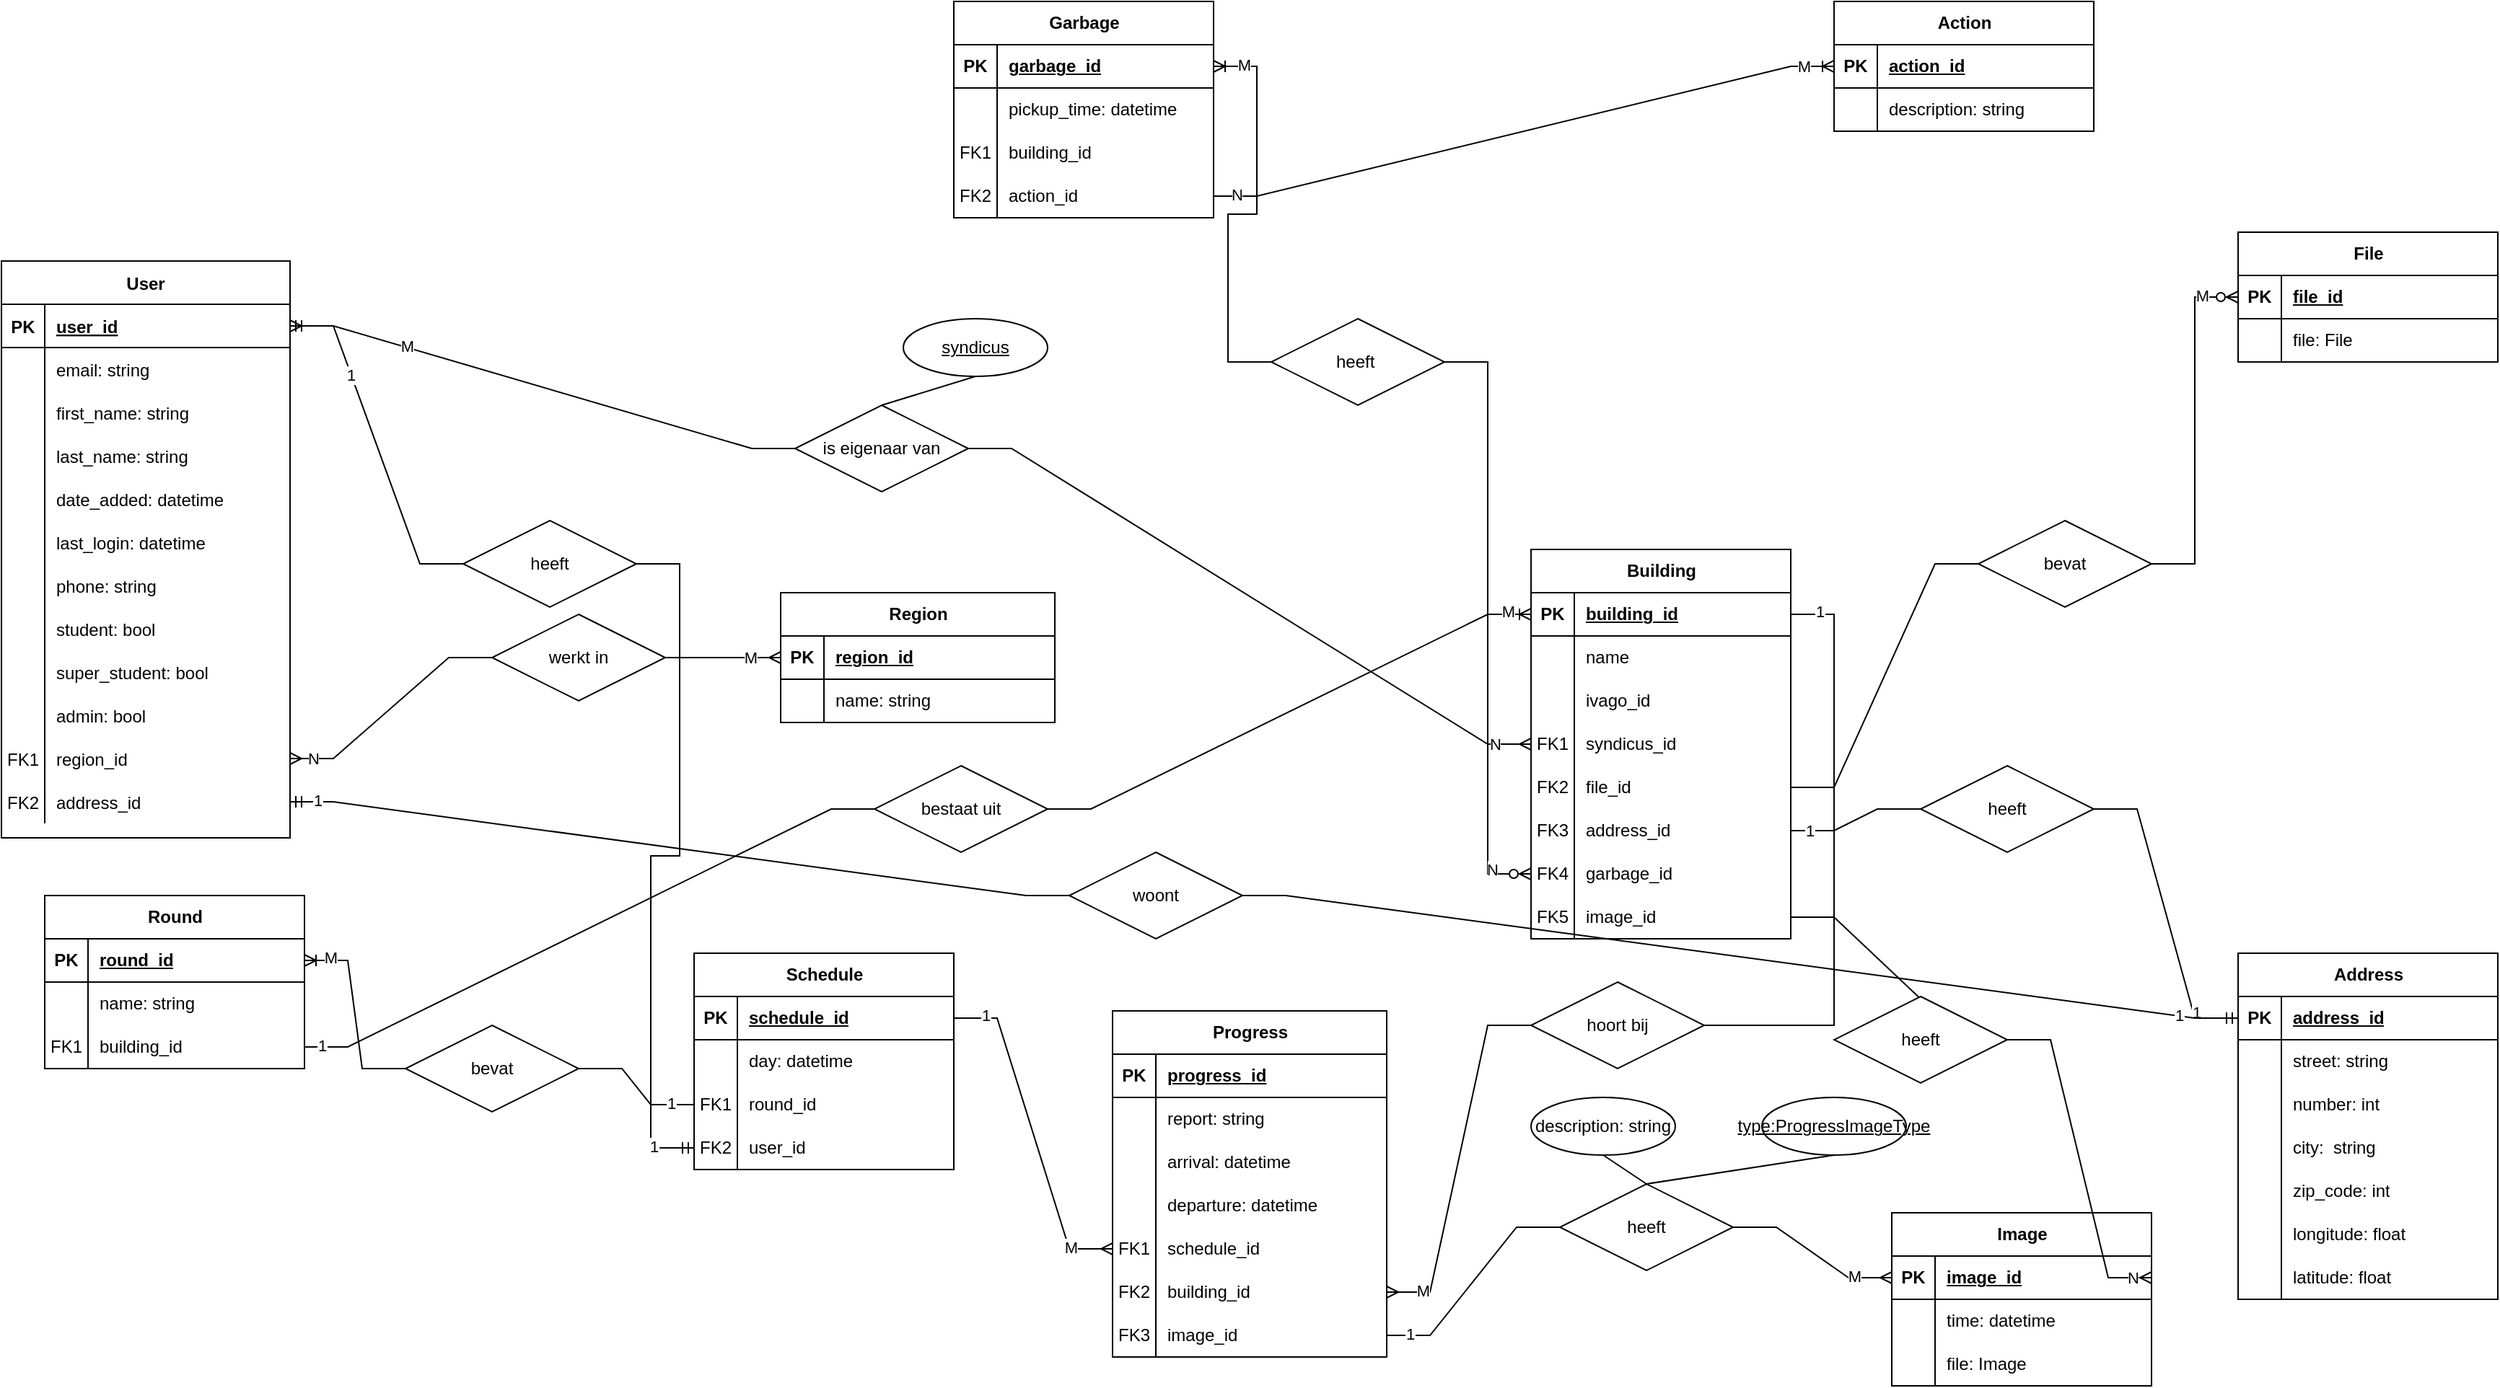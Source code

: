 <mxfile version="21.0.6" type="device"><diagram id="R2lEEEUBdFMjLlhIrx00" name="Page-1"><mxGraphModel dx="2797" dy="2560" grid="1" gridSize="10" guides="1" tooltips="1" connect="1" arrows="1" fold="1" page="1" pageScale="1" pageWidth="850" pageHeight="1100" math="0" shadow="0" extFonts="Permanent Marker^https://fonts.googleapis.com/css?family=Permanent+Marker"><root><mxCell id="0"/><mxCell id="1" parent="0"/><mxCell id="C-vyLk0tnHw3VtMMgP7b-23" value="User" style="shape=table;startSize=30;container=1;collapsible=1;childLayout=tableLayout;fixedRows=1;rowLines=0;fontStyle=1;align=center;resizeLast=1;" parent="1" vertex="1"><mxGeometry x="-200" y="20" width="200" height="400" as="geometry"/></mxCell><mxCell id="C-vyLk0tnHw3VtMMgP7b-24" value="" style="shape=partialRectangle;collapsible=0;dropTarget=0;pointerEvents=0;fillColor=none;points=[[0,0.5],[1,0.5]];portConstraint=eastwest;top=0;left=0;right=0;bottom=1;" parent="C-vyLk0tnHw3VtMMgP7b-23" vertex="1"><mxGeometry y="30" width="200" height="30" as="geometry"/></mxCell><mxCell id="C-vyLk0tnHw3VtMMgP7b-25" value="PK" style="shape=partialRectangle;overflow=hidden;connectable=0;fillColor=none;top=0;left=0;bottom=0;right=0;fontStyle=1;" parent="C-vyLk0tnHw3VtMMgP7b-24" vertex="1"><mxGeometry width="30" height="30" as="geometry"><mxRectangle width="30" height="30" as="alternateBounds"/></mxGeometry></mxCell><mxCell id="C-vyLk0tnHw3VtMMgP7b-26" value="user_id" style="shape=partialRectangle;overflow=hidden;connectable=0;fillColor=none;top=0;left=0;bottom=0;right=0;align=left;spacingLeft=6;fontStyle=5;" parent="C-vyLk0tnHw3VtMMgP7b-24" vertex="1"><mxGeometry x="30" width="170" height="30" as="geometry"><mxRectangle width="170" height="30" as="alternateBounds"/></mxGeometry></mxCell><mxCell id="C-vyLk0tnHw3VtMMgP7b-27" value="" style="shape=partialRectangle;collapsible=0;dropTarget=0;pointerEvents=0;fillColor=none;points=[[0,0.5],[1,0.5]];portConstraint=eastwest;top=0;left=0;right=0;bottom=0;" parent="C-vyLk0tnHw3VtMMgP7b-23" vertex="1"><mxGeometry y="60" width="200" height="30" as="geometry"/></mxCell><mxCell id="C-vyLk0tnHw3VtMMgP7b-28" value="" style="shape=partialRectangle;overflow=hidden;connectable=0;fillColor=none;top=0;left=0;bottom=0;right=0;" parent="C-vyLk0tnHw3VtMMgP7b-27" vertex="1"><mxGeometry width="30" height="30" as="geometry"><mxRectangle width="30" height="30" as="alternateBounds"/></mxGeometry></mxCell><mxCell id="C-vyLk0tnHw3VtMMgP7b-29" value="email: string" style="shape=partialRectangle;overflow=hidden;connectable=0;fillColor=none;top=0;left=0;bottom=0;right=0;align=left;spacingLeft=6;" parent="C-vyLk0tnHw3VtMMgP7b-27" vertex="1"><mxGeometry x="30" width="170" height="30" as="geometry"><mxRectangle width="170" height="30" as="alternateBounds"/></mxGeometry></mxCell><mxCell id="JVzK749M6gRgqjqDukzg-12" style="shape=partialRectangle;collapsible=0;dropTarget=0;pointerEvents=0;fillColor=none;points=[[0,0.5],[1,0.5]];portConstraint=eastwest;top=0;left=0;right=0;bottom=0;" parent="C-vyLk0tnHw3VtMMgP7b-23" vertex="1"><mxGeometry y="90" width="200" height="30" as="geometry"/></mxCell><mxCell id="JVzK749M6gRgqjqDukzg-13" style="shape=partialRectangle;overflow=hidden;connectable=0;fillColor=none;top=0;left=0;bottom=0;right=0;" parent="JVzK749M6gRgqjqDukzg-12" vertex="1"><mxGeometry width="30" height="30" as="geometry"><mxRectangle width="30" height="30" as="alternateBounds"/></mxGeometry></mxCell><mxCell id="JVzK749M6gRgqjqDukzg-14" value="first_name: string" style="shape=partialRectangle;overflow=hidden;connectable=0;fillColor=none;top=0;left=0;bottom=0;right=0;align=left;spacingLeft=6;" parent="JVzK749M6gRgqjqDukzg-12" vertex="1"><mxGeometry x="30" width="170" height="30" as="geometry"><mxRectangle width="170" height="30" as="alternateBounds"/></mxGeometry></mxCell><mxCell id="JVzK749M6gRgqjqDukzg-15" style="shape=partialRectangle;collapsible=0;dropTarget=0;pointerEvents=0;fillColor=none;points=[[0,0.5],[1,0.5]];portConstraint=eastwest;top=0;left=0;right=0;bottom=0;" parent="C-vyLk0tnHw3VtMMgP7b-23" vertex="1"><mxGeometry y="120" width="200" height="30" as="geometry"/></mxCell><mxCell id="JVzK749M6gRgqjqDukzg-16" style="shape=partialRectangle;overflow=hidden;connectable=0;fillColor=none;top=0;left=0;bottom=0;right=0;" parent="JVzK749M6gRgqjqDukzg-15" vertex="1"><mxGeometry width="30" height="30" as="geometry"><mxRectangle width="30" height="30" as="alternateBounds"/></mxGeometry></mxCell><mxCell id="JVzK749M6gRgqjqDukzg-17" value="last_name: string" style="shape=partialRectangle;overflow=hidden;connectable=0;fillColor=none;top=0;left=0;bottom=0;right=0;align=left;spacingLeft=6;" parent="JVzK749M6gRgqjqDukzg-15" vertex="1"><mxGeometry x="30" width="170" height="30" as="geometry"><mxRectangle width="170" height="30" as="alternateBounds"/></mxGeometry></mxCell><mxCell id="JVzK749M6gRgqjqDukzg-18" style="shape=partialRectangle;collapsible=0;dropTarget=0;pointerEvents=0;fillColor=none;points=[[0,0.5],[1,0.5]];portConstraint=eastwest;top=0;left=0;right=0;bottom=0;" parent="C-vyLk0tnHw3VtMMgP7b-23" vertex="1"><mxGeometry y="150" width="200" height="30" as="geometry"/></mxCell><mxCell id="JVzK749M6gRgqjqDukzg-19" style="shape=partialRectangle;overflow=hidden;connectable=0;fillColor=none;top=0;left=0;bottom=0;right=0;" parent="JVzK749M6gRgqjqDukzg-18" vertex="1"><mxGeometry width="30" height="30" as="geometry"><mxRectangle width="30" height="30" as="alternateBounds"/></mxGeometry></mxCell><mxCell id="JVzK749M6gRgqjqDukzg-20" value="date_added: datetime" style="shape=partialRectangle;overflow=hidden;connectable=0;fillColor=none;top=0;left=0;bottom=0;right=0;align=left;spacingLeft=6;" parent="JVzK749M6gRgqjqDukzg-18" vertex="1"><mxGeometry x="30" width="170" height="30" as="geometry"><mxRectangle width="170" height="30" as="alternateBounds"/></mxGeometry></mxCell><mxCell id="JVzK749M6gRgqjqDukzg-21" style="shape=partialRectangle;collapsible=0;dropTarget=0;pointerEvents=0;fillColor=none;points=[[0,0.5],[1,0.5]];portConstraint=eastwest;top=0;left=0;right=0;bottom=0;" parent="C-vyLk0tnHw3VtMMgP7b-23" vertex="1"><mxGeometry y="180" width="200" height="30" as="geometry"/></mxCell><mxCell id="JVzK749M6gRgqjqDukzg-22" style="shape=partialRectangle;overflow=hidden;connectable=0;fillColor=none;top=0;left=0;bottom=0;right=0;" parent="JVzK749M6gRgqjqDukzg-21" vertex="1"><mxGeometry width="30" height="30" as="geometry"><mxRectangle width="30" height="30" as="alternateBounds"/></mxGeometry></mxCell><mxCell id="JVzK749M6gRgqjqDukzg-23" value="last_login: datetime" style="shape=partialRectangle;overflow=hidden;connectable=0;fillColor=none;top=0;left=0;bottom=0;right=0;align=left;spacingLeft=6;" parent="JVzK749M6gRgqjqDukzg-21" vertex="1"><mxGeometry x="30" width="170" height="30" as="geometry"><mxRectangle width="170" height="30" as="alternateBounds"/></mxGeometry></mxCell><mxCell id="JVzK749M6gRgqjqDukzg-24" style="shape=partialRectangle;collapsible=0;dropTarget=0;pointerEvents=0;fillColor=none;points=[[0,0.5],[1,0.5]];portConstraint=eastwest;top=0;left=0;right=0;bottom=0;" parent="C-vyLk0tnHw3VtMMgP7b-23" vertex="1"><mxGeometry y="210" width="200" height="30" as="geometry"/></mxCell><mxCell id="JVzK749M6gRgqjqDukzg-25" style="shape=partialRectangle;overflow=hidden;connectable=0;fillColor=none;top=0;left=0;bottom=0;right=0;" parent="JVzK749M6gRgqjqDukzg-24" vertex="1"><mxGeometry width="30" height="30" as="geometry"><mxRectangle width="30" height="30" as="alternateBounds"/></mxGeometry></mxCell><mxCell id="JVzK749M6gRgqjqDukzg-26" value="phone: string" style="shape=partialRectangle;overflow=hidden;connectable=0;fillColor=none;top=0;left=0;bottom=0;right=0;align=left;spacingLeft=6;" parent="JVzK749M6gRgqjqDukzg-24" vertex="1"><mxGeometry x="30" width="170" height="30" as="geometry"><mxRectangle width="170" height="30" as="alternateBounds"/></mxGeometry></mxCell><mxCell id="JVzK749M6gRgqjqDukzg-27" style="shape=partialRectangle;collapsible=0;dropTarget=0;pointerEvents=0;fillColor=none;points=[[0,0.5],[1,0.5]];portConstraint=eastwest;top=0;left=0;right=0;bottom=0;" parent="C-vyLk0tnHw3VtMMgP7b-23" vertex="1"><mxGeometry y="240" width="200" height="30" as="geometry"/></mxCell><mxCell id="JVzK749M6gRgqjqDukzg-28" style="shape=partialRectangle;overflow=hidden;connectable=0;fillColor=none;top=0;left=0;bottom=0;right=0;" parent="JVzK749M6gRgqjqDukzg-27" vertex="1"><mxGeometry width="30" height="30" as="geometry"><mxRectangle width="30" height="30" as="alternateBounds"/></mxGeometry></mxCell><mxCell id="JVzK749M6gRgqjqDukzg-29" value="student: bool" style="shape=partialRectangle;overflow=hidden;connectable=0;fillColor=none;top=0;left=0;bottom=0;right=0;align=left;spacingLeft=6;" parent="JVzK749M6gRgqjqDukzg-27" vertex="1"><mxGeometry x="30" width="170" height="30" as="geometry"><mxRectangle width="170" height="30" as="alternateBounds"/></mxGeometry></mxCell><mxCell id="JVzK749M6gRgqjqDukzg-30" style="shape=partialRectangle;collapsible=0;dropTarget=0;pointerEvents=0;fillColor=none;points=[[0,0.5],[1,0.5]];portConstraint=eastwest;top=0;left=0;right=0;bottom=0;" parent="C-vyLk0tnHw3VtMMgP7b-23" vertex="1"><mxGeometry y="270" width="200" height="30" as="geometry"/></mxCell><mxCell id="JVzK749M6gRgqjqDukzg-31" style="shape=partialRectangle;overflow=hidden;connectable=0;fillColor=none;top=0;left=0;bottom=0;right=0;" parent="JVzK749M6gRgqjqDukzg-30" vertex="1"><mxGeometry width="30" height="30" as="geometry"><mxRectangle width="30" height="30" as="alternateBounds"/></mxGeometry></mxCell><mxCell id="JVzK749M6gRgqjqDukzg-32" value="super_student: bool" style="shape=partialRectangle;overflow=hidden;connectable=0;fillColor=none;top=0;left=0;bottom=0;right=0;align=left;spacingLeft=6;" parent="JVzK749M6gRgqjqDukzg-30" vertex="1"><mxGeometry x="30" width="170" height="30" as="geometry"><mxRectangle width="170" height="30" as="alternateBounds"/></mxGeometry></mxCell><mxCell id="JVzK749M6gRgqjqDukzg-33" style="shape=partialRectangle;collapsible=0;dropTarget=0;pointerEvents=0;fillColor=none;points=[[0,0.5],[1,0.5]];portConstraint=eastwest;top=0;left=0;right=0;bottom=0;" parent="C-vyLk0tnHw3VtMMgP7b-23" vertex="1"><mxGeometry y="300" width="200" height="30" as="geometry"/></mxCell><mxCell id="JVzK749M6gRgqjqDukzg-34" style="shape=partialRectangle;overflow=hidden;connectable=0;fillColor=none;top=0;left=0;bottom=0;right=0;" parent="JVzK749M6gRgqjqDukzg-33" vertex="1"><mxGeometry width="30" height="30" as="geometry"><mxRectangle width="30" height="30" as="alternateBounds"/></mxGeometry></mxCell><mxCell id="JVzK749M6gRgqjqDukzg-35" value="admin: bool" style="shape=partialRectangle;overflow=hidden;connectable=0;fillColor=none;top=0;left=0;bottom=0;right=0;align=left;spacingLeft=6;" parent="JVzK749M6gRgqjqDukzg-33" vertex="1"><mxGeometry x="30" width="170" height="30" as="geometry"><mxRectangle width="170" height="30" as="alternateBounds"/></mxGeometry></mxCell><mxCell id="JVzK749M6gRgqjqDukzg-133" style="shape=partialRectangle;collapsible=0;dropTarget=0;pointerEvents=0;fillColor=none;points=[[0,0.5],[1,0.5]];portConstraint=eastwest;top=0;left=0;right=0;bottom=0;" parent="C-vyLk0tnHw3VtMMgP7b-23" vertex="1"><mxGeometry y="330" width="200" height="30" as="geometry"/></mxCell><mxCell id="JVzK749M6gRgqjqDukzg-134" value="FK1" style="shape=partialRectangle;overflow=hidden;connectable=0;fillColor=none;top=0;left=0;bottom=0;right=0;" parent="JVzK749M6gRgqjqDukzg-133" vertex="1"><mxGeometry width="30" height="30" as="geometry"><mxRectangle width="30" height="30" as="alternateBounds"/></mxGeometry></mxCell><mxCell id="JVzK749M6gRgqjqDukzg-135" value="region_id" style="shape=partialRectangle;overflow=hidden;connectable=0;fillColor=none;top=0;left=0;bottom=0;right=0;align=left;spacingLeft=6;" parent="JVzK749M6gRgqjqDukzg-133" vertex="1"><mxGeometry x="30" width="170" height="30" as="geometry"><mxRectangle width="170" height="30" as="alternateBounds"/></mxGeometry></mxCell><mxCell id="3cLQja4V3sV6H93RfYn--1" style="shape=partialRectangle;collapsible=0;dropTarget=0;pointerEvents=0;fillColor=none;points=[[0,0.5],[1,0.5]];portConstraint=eastwest;top=0;left=0;right=0;bottom=0;" vertex="1" parent="C-vyLk0tnHw3VtMMgP7b-23"><mxGeometry y="360" width="200" height="30" as="geometry"/></mxCell><mxCell id="3cLQja4V3sV6H93RfYn--2" value="FK2" style="shape=partialRectangle;overflow=hidden;connectable=0;fillColor=none;top=0;left=0;bottom=0;right=0;" vertex="1" parent="3cLQja4V3sV6H93RfYn--1"><mxGeometry width="30" height="30" as="geometry"><mxRectangle width="30" height="30" as="alternateBounds"/></mxGeometry></mxCell><mxCell id="3cLQja4V3sV6H93RfYn--3" value="address_id" style="shape=partialRectangle;overflow=hidden;connectable=0;fillColor=none;top=0;left=0;bottom=0;right=0;align=left;spacingLeft=6;" vertex="1" parent="3cLQja4V3sV6H93RfYn--1"><mxGeometry x="30" width="170" height="30" as="geometry"><mxRectangle width="170" height="30" as="alternateBounds"/></mxGeometry></mxCell><mxCell id="JVzK749M6gRgqjqDukzg-41" value="Region" style="shape=table;startSize=30;container=1;collapsible=1;childLayout=tableLayout;fixedRows=1;rowLines=0;fontStyle=1;align=center;resizeLast=1;html=1;" parent="1" vertex="1"><mxGeometry x="340" y="250" width="190" height="90" as="geometry"/></mxCell><mxCell id="JVzK749M6gRgqjqDukzg-42" value="" style="shape=tableRow;horizontal=0;startSize=0;swimlaneHead=0;swimlaneBody=0;fillColor=none;collapsible=0;dropTarget=0;points=[[0,0.5],[1,0.5]];portConstraint=eastwest;top=0;left=0;right=0;bottom=1;" parent="JVzK749M6gRgqjqDukzg-41" vertex="1"><mxGeometry y="30" width="190" height="30" as="geometry"/></mxCell><mxCell id="JVzK749M6gRgqjqDukzg-43" value="PK" style="shape=partialRectangle;connectable=0;fillColor=none;top=0;left=0;bottom=0;right=0;fontStyle=1;overflow=hidden;whiteSpace=wrap;html=1;" parent="JVzK749M6gRgqjqDukzg-42" vertex="1"><mxGeometry width="30" height="30" as="geometry"><mxRectangle width="30" height="30" as="alternateBounds"/></mxGeometry></mxCell><mxCell id="JVzK749M6gRgqjqDukzg-44" value="region_id" style="shape=partialRectangle;connectable=0;fillColor=none;top=0;left=0;bottom=0;right=0;align=left;spacingLeft=6;fontStyle=5;overflow=hidden;whiteSpace=wrap;html=1;" parent="JVzK749M6gRgqjqDukzg-42" vertex="1"><mxGeometry x="30" width="160" height="30" as="geometry"><mxRectangle width="160" height="30" as="alternateBounds"/></mxGeometry></mxCell><mxCell id="JVzK749M6gRgqjqDukzg-45" value="" style="shape=tableRow;horizontal=0;startSize=0;swimlaneHead=0;swimlaneBody=0;fillColor=none;collapsible=0;dropTarget=0;points=[[0,0.5],[1,0.5]];portConstraint=eastwest;top=0;left=0;right=0;bottom=0;" parent="JVzK749M6gRgqjqDukzg-41" vertex="1"><mxGeometry y="60" width="190" height="30" as="geometry"/></mxCell><mxCell id="JVzK749M6gRgqjqDukzg-46" value="" style="shape=partialRectangle;connectable=0;fillColor=none;top=0;left=0;bottom=0;right=0;editable=1;overflow=hidden;whiteSpace=wrap;html=1;" parent="JVzK749M6gRgqjqDukzg-45" vertex="1"><mxGeometry width="30" height="30" as="geometry"><mxRectangle width="30" height="30" as="alternateBounds"/></mxGeometry></mxCell><mxCell id="JVzK749M6gRgqjqDukzg-47" value="name: string" style="shape=partialRectangle;connectable=0;fillColor=none;top=0;left=0;bottom=0;right=0;align=left;spacingLeft=6;overflow=hidden;whiteSpace=wrap;html=1;" parent="JVzK749M6gRgqjqDukzg-45" vertex="1"><mxGeometry x="30" width="160" height="30" as="geometry"><mxRectangle width="160" height="30" as="alternateBounds"/></mxGeometry></mxCell><mxCell id="JVzK749M6gRgqjqDukzg-55" value="Progress" style="shape=table;startSize=30;container=1;collapsible=1;childLayout=tableLayout;fixedRows=1;rowLines=0;fontStyle=1;align=center;resizeLast=1;html=1;" parent="1" vertex="1"><mxGeometry x="570" y="540" width="190" height="240" as="geometry"/></mxCell><mxCell id="JVzK749M6gRgqjqDukzg-56" value="" style="shape=tableRow;horizontal=0;startSize=0;swimlaneHead=0;swimlaneBody=0;fillColor=none;collapsible=0;dropTarget=0;points=[[0,0.5],[1,0.5]];portConstraint=eastwest;top=0;left=0;right=0;bottom=1;" parent="JVzK749M6gRgqjqDukzg-55" vertex="1"><mxGeometry y="30" width="190" height="30" as="geometry"/></mxCell><mxCell id="JVzK749M6gRgqjqDukzg-57" value="PK" style="shape=partialRectangle;connectable=0;fillColor=none;top=0;left=0;bottom=0;right=0;fontStyle=1;overflow=hidden;whiteSpace=wrap;html=1;" parent="JVzK749M6gRgqjqDukzg-56" vertex="1"><mxGeometry width="30" height="30" as="geometry"><mxRectangle width="30" height="30" as="alternateBounds"/></mxGeometry></mxCell><mxCell id="JVzK749M6gRgqjqDukzg-58" value="progress_id" style="shape=partialRectangle;connectable=0;fillColor=none;top=0;left=0;bottom=0;right=0;align=left;spacingLeft=6;fontStyle=5;overflow=hidden;whiteSpace=wrap;html=1;" parent="JVzK749M6gRgqjqDukzg-56" vertex="1"><mxGeometry x="30" width="160" height="30" as="geometry"><mxRectangle width="160" height="30" as="alternateBounds"/></mxGeometry></mxCell><mxCell id="JVzK749M6gRgqjqDukzg-59" value="" style="shape=tableRow;horizontal=0;startSize=0;swimlaneHead=0;swimlaneBody=0;fillColor=none;collapsible=0;dropTarget=0;points=[[0,0.5],[1,0.5]];portConstraint=eastwest;top=0;left=0;right=0;bottom=0;" parent="JVzK749M6gRgqjqDukzg-55" vertex="1"><mxGeometry y="60" width="190" height="30" as="geometry"/></mxCell><mxCell id="JVzK749M6gRgqjqDukzg-60" value="" style="shape=partialRectangle;connectable=0;fillColor=none;top=0;left=0;bottom=0;right=0;editable=1;overflow=hidden;whiteSpace=wrap;html=1;" parent="JVzK749M6gRgqjqDukzg-59" vertex="1"><mxGeometry width="30" height="30" as="geometry"><mxRectangle width="30" height="30" as="alternateBounds"/></mxGeometry></mxCell><mxCell id="JVzK749M6gRgqjqDukzg-61" value="report: string" style="shape=partialRectangle;connectable=0;fillColor=none;top=0;left=0;bottom=0;right=0;align=left;spacingLeft=6;overflow=hidden;whiteSpace=wrap;html=1;" parent="JVzK749M6gRgqjqDukzg-59" vertex="1"><mxGeometry x="30" width="160" height="30" as="geometry"><mxRectangle width="160" height="30" as="alternateBounds"/></mxGeometry></mxCell><mxCell id="JVzK749M6gRgqjqDukzg-62" value="" style="shape=tableRow;horizontal=0;startSize=0;swimlaneHead=0;swimlaneBody=0;fillColor=none;collapsible=0;dropTarget=0;points=[[0,0.5],[1,0.5]];portConstraint=eastwest;top=0;left=0;right=0;bottom=0;" parent="JVzK749M6gRgqjqDukzg-55" vertex="1"><mxGeometry y="90" width="190" height="30" as="geometry"/></mxCell><mxCell id="JVzK749M6gRgqjqDukzg-63" value="" style="shape=partialRectangle;connectable=0;fillColor=none;top=0;left=0;bottom=0;right=0;editable=1;overflow=hidden;whiteSpace=wrap;html=1;" parent="JVzK749M6gRgqjqDukzg-62" vertex="1"><mxGeometry width="30" height="30" as="geometry"><mxRectangle width="30" height="30" as="alternateBounds"/></mxGeometry></mxCell><mxCell id="JVzK749M6gRgqjqDukzg-64" value="arrival: datetime" style="shape=partialRectangle;connectable=0;fillColor=none;top=0;left=0;bottom=0;right=0;align=left;spacingLeft=6;overflow=hidden;whiteSpace=wrap;html=1;" parent="JVzK749M6gRgqjqDukzg-62" vertex="1"><mxGeometry x="30" width="160" height="30" as="geometry"><mxRectangle width="160" height="30" as="alternateBounds"/></mxGeometry></mxCell><mxCell id="JVzK749M6gRgqjqDukzg-65" value="" style="shape=tableRow;horizontal=0;startSize=0;swimlaneHead=0;swimlaneBody=0;fillColor=none;collapsible=0;dropTarget=0;points=[[0,0.5],[1,0.5]];portConstraint=eastwest;top=0;left=0;right=0;bottom=0;" parent="JVzK749M6gRgqjqDukzg-55" vertex="1"><mxGeometry y="120" width="190" height="30" as="geometry"/></mxCell><mxCell id="JVzK749M6gRgqjqDukzg-66" value="" style="shape=partialRectangle;connectable=0;fillColor=none;top=0;left=0;bottom=0;right=0;editable=1;overflow=hidden;whiteSpace=wrap;html=1;" parent="JVzK749M6gRgqjqDukzg-65" vertex="1"><mxGeometry width="30" height="30" as="geometry"><mxRectangle width="30" height="30" as="alternateBounds"/></mxGeometry></mxCell><mxCell id="JVzK749M6gRgqjqDukzg-67" value="departure: datetime" style="shape=partialRectangle;connectable=0;fillColor=none;top=0;left=0;bottom=0;right=0;align=left;spacingLeft=6;overflow=hidden;whiteSpace=wrap;html=1;" parent="JVzK749M6gRgqjqDukzg-65" vertex="1"><mxGeometry x="30" width="160" height="30" as="geometry"><mxRectangle width="160" height="30" as="alternateBounds"/></mxGeometry></mxCell><mxCell id="JVzK749M6gRgqjqDukzg-191" style="shape=tableRow;horizontal=0;startSize=0;swimlaneHead=0;swimlaneBody=0;fillColor=none;collapsible=0;dropTarget=0;points=[[0,0.5],[1,0.5]];portConstraint=eastwest;top=0;left=0;right=0;bottom=0;" parent="JVzK749M6gRgqjqDukzg-55" vertex="1"><mxGeometry y="150" width="190" height="30" as="geometry"/></mxCell><mxCell id="JVzK749M6gRgqjqDukzg-192" value="FK1" style="shape=partialRectangle;connectable=0;fillColor=none;top=0;left=0;bottom=0;right=0;editable=1;overflow=hidden;whiteSpace=wrap;html=1;" parent="JVzK749M6gRgqjqDukzg-191" vertex="1"><mxGeometry width="30" height="30" as="geometry"><mxRectangle width="30" height="30" as="alternateBounds"/></mxGeometry></mxCell><mxCell id="JVzK749M6gRgqjqDukzg-193" value="schedule_id" style="shape=partialRectangle;connectable=0;fillColor=none;top=0;left=0;bottom=0;right=0;align=left;spacingLeft=6;overflow=hidden;whiteSpace=wrap;html=1;" parent="JVzK749M6gRgqjqDukzg-191" vertex="1"><mxGeometry x="30" width="160" height="30" as="geometry"><mxRectangle width="160" height="30" as="alternateBounds"/></mxGeometry></mxCell><mxCell id="JVzK749M6gRgqjqDukzg-194" style="shape=tableRow;horizontal=0;startSize=0;swimlaneHead=0;swimlaneBody=0;fillColor=none;collapsible=0;dropTarget=0;points=[[0,0.5],[1,0.5]];portConstraint=eastwest;top=0;left=0;right=0;bottom=0;" parent="JVzK749M6gRgqjqDukzg-55" vertex="1"><mxGeometry y="180" width="190" height="30" as="geometry"/></mxCell><mxCell id="JVzK749M6gRgqjqDukzg-195" value="FK2" style="shape=partialRectangle;connectable=0;fillColor=none;top=0;left=0;bottom=0;right=0;editable=1;overflow=hidden;whiteSpace=wrap;html=1;" parent="JVzK749M6gRgqjqDukzg-194" vertex="1"><mxGeometry width="30" height="30" as="geometry"><mxRectangle width="30" height="30" as="alternateBounds"/></mxGeometry></mxCell><mxCell id="JVzK749M6gRgqjqDukzg-196" value="building_id" style="shape=partialRectangle;connectable=0;fillColor=none;top=0;left=0;bottom=0;right=0;align=left;spacingLeft=6;overflow=hidden;whiteSpace=wrap;html=1;" parent="JVzK749M6gRgqjqDukzg-194" vertex="1"><mxGeometry x="30" width="160" height="30" as="geometry"><mxRectangle width="160" height="30" as="alternateBounds"/></mxGeometry></mxCell><mxCell id="JVzK749M6gRgqjqDukzg-232" style="shape=tableRow;horizontal=0;startSize=0;swimlaneHead=0;swimlaneBody=0;fillColor=none;collapsible=0;dropTarget=0;points=[[0,0.5],[1,0.5]];portConstraint=eastwest;top=0;left=0;right=0;bottom=0;" parent="JVzK749M6gRgqjqDukzg-55" vertex="1"><mxGeometry y="210" width="190" height="30" as="geometry"/></mxCell><mxCell id="JVzK749M6gRgqjqDukzg-233" value="FK3" style="shape=partialRectangle;connectable=0;fillColor=none;top=0;left=0;bottom=0;right=0;editable=1;overflow=hidden;whiteSpace=wrap;html=1;" parent="JVzK749M6gRgqjqDukzg-232" vertex="1"><mxGeometry width="30" height="30" as="geometry"><mxRectangle width="30" height="30" as="alternateBounds"/></mxGeometry></mxCell><mxCell id="JVzK749M6gRgqjqDukzg-234" value="image_id" style="shape=partialRectangle;connectable=0;fillColor=none;top=0;left=0;bottom=0;right=0;align=left;spacingLeft=6;overflow=hidden;whiteSpace=wrap;html=1;" parent="JVzK749M6gRgqjqDukzg-232" vertex="1"><mxGeometry x="30" width="160" height="30" as="geometry"><mxRectangle width="160" height="30" as="alternateBounds"/></mxGeometry></mxCell><mxCell id="JVzK749M6gRgqjqDukzg-68" value="Round" style="shape=table;startSize=30;container=1;collapsible=1;childLayout=tableLayout;fixedRows=1;rowLines=0;fontStyle=1;align=center;resizeLast=1;html=1;" parent="1" vertex="1"><mxGeometry x="-170" y="460" width="180" height="120" as="geometry"/></mxCell><mxCell id="JVzK749M6gRgqjqDukzg-69" value="" style="shape=tableRow;horizontal=0;startSize=0;swimlaneHead=0;swimlaneBody=0;fillColor=none;collapsible=0;dropTarget=0;points=[[0,0.5],[1,0.5]];portConstraint=eastwest;top=0;left=0;right=0;bottom=1;" parent="JVzK749M6gRgqjqDukzg-68" vertex="1"><mxGeometry y="30" width="180" height="30" as="geometry"/></mxCell><mxCell id="JVzK749M6gRgqjqDukzg-70" value="PK" style="shape=partialRectangle;connectable=0;fillColor=none;top=0;left=0;bottom=0;right=0;fontStyle=1;overflow=hidden;whiteSpace=wrap;html=1;" parent="JVzK749M6gRgqjqDukzg-69" vertex="1"><mxGeometry width="30" height="30" as="geometry"><mxRectangle width="30" height="30" as="alternateBounds"/></mxGeometry></mxCell><mxCell id="JVzK749M6gRgqjqDukzg-71" value="round_id" style="shape=partialRectangle;connectable=0;fillColor=none;top=0;left=0;bottom=0;right=0;align=left;spacingLeft=6;fontStyle=5;overflow=hidden;whiteSpace=wrap;html=1;" parent="JVzK749M6gRgqjqDukzg-69" vertex="1"><mxGeometry x="30" width="150" height="30" as="geometry"><mxRectangle width="150" height="30" as="alternateBounds"/></mxGeometry></mxCell><mxCell id="JVzK749M6gRgqjqDukzg-72" value="" style="shape=tableRow;horizontal=0;startSize=0;swimlaneHead=0;swimlaneBody=0;fillColor=none;collapsible=0;dropTarget=0;points=[[0,0.5],[1,0.5]];portConstraint=eastwest;top=0;left=0;right=0;bottom=0;" parent="JVzK749M6gRgqjqDukzg-68" vertex="1"><mxGeometry y="60" width="180" height="30" as="geometry"/></mxCell><mxCell id="JVzK749M6gRgqjqDukzg-73" value="" style="shape=partialRectangle;connectable=0;fillColor=none;top=0;left=0;bottom=0;right=0;editable=1;overflow=hidden;whiteSpace=wrap;html=1;" parent="JVzK749M6gRgqjqDukzg-72" vertex="1"><mxGeometry width="30" height="30" as="geometry"><mxRectangle width="30" height="30" as="alternateBounds"/></mxGeometry></mxCell><mxCell id="JVzK749M6gRgqjqDukzg-74" value="name: string" style="shape=partialRectangle;connectable=0;fillColor=none;top=0;left=0;bottom=0;right=0;align=left;spacingLeft=6;overflow=hidden;whiteSpace=wrap;html=1;" parent="JVzK749M6gRgqjqDukzg-72" vertex="1"><mxGeometry x="30" width="150" height="30" as="geometry"><mxRectangle width="150" height="30" as="alternateBounds"/></mxGeometry></mxCell><mxCell id="JVzK749M6gRgqjqDukzg-75" value="" style="shape=tableRow;horizontal=0;startSize=0;swimlaneHead=0;swimlaneBody=0;fillColor=none;collapsible=0;dropTarget=0;points=[[0,0.5],[1,0.5]];portConstraint=eastwest;top=0;left=0;right=0;bottom=0;" parent="JVzK749M6gRgqjqDukzg-68" vertex="1"><mxGeometry y="90" width="180" height="30" as="geometry"/></mxCell><mxCell id="JVzK749M6gRgqjqDukzg-76" value="FK1" style="shape=partialRectangle;connectable=0;fillColor=none;top=0;left=0;bottom=0;right=0;editable=1;overflow=hidden;whiteSpace=wrap;html=1;" parent="JVzK749M6gRgqjqDukzg-75" vertex="1"><mxGeometry width="30" height="30" as="geometry"><mxRectangle width="30" height="30" as="alternateBounds"/></mxGeometry></mxCell><mxCell id="JVzK749M6gRgqjqDukzg-77" value="building_id" style="shape=partialRectangle;connectable=0;fillColor=none;top=0;left=0;bottom=0;right=0;align=left;spacingLeft=6;overflow=hidden;whiteSpace=wrap;html=1;" parent="JVzK749M6gRgqjqDukzg-75" vertex="1"><mxGeometry x="30" width="150" height="30" as="geometry"><mxRectangle width="150" height="30" as="alternateBounds"/></mxGeometry></mxCell><mxCell id="JVzK749M6gRgqjqDukzg-81" value="Schedule" style="shape=table;startSize=30;container=1;collapsible=1;childLayout=tableLayout;fixedRows=1;rowLines=0;fontStyle=1;align=center;resizeLast=1;html=1;" parent="1" vertex="1"><mxGeometry x="280" y="500" width="180" height="150" as="geometry"/></mxCell><mxCell id="JVzK749M6gRgqjqDukzg-82" value="" style="shape=tableRow;horizontal=0;startSize=0;swimlaneHead=0;swimlaneBody=0;fillColor=none;collapsible=0;dropTarget=0;points=[[0,0.5],[1,0.5]];portConstraint=eastwest;top=0;left=0;right=0;bottom=1;" parent="JVzK749M6gRgqjqDukzg-81" vertex="1"><mxGeometry y="30" width="180" height="30" as="geometry"/></mxCell><mxCell id="JVzK749M6gRgqjqDukzg-83" value="PK" style="shape=partialRectangle;connectable=0;fillColor=none;top=0;left=0;bottom=0;right=0;fontStyle=1;overflow=hidden;whiteSpace=wrap;html=1;" parent="JVzK749M6gRgqjqDukzg-82" vertex="1"><mxGeometry width="30" height="30" as="geometry"><mxRectangle width="30" height="30" as="alternateBounds"/></mxGeometry></mxCell><mxCell id="JVzK749M6gRgqjqDukzg-84" value="schedule_id" style="shape=partialRectangle;connectable=0;fillColor=none;top=0;left=0;bottom=0;right=0;align=left;spacingLeft=6;fontStyle=5;overflow=hidden;whiteSpace=wrap;html=1;" parent="JVzK749M6gRgqjqDukzg-82" vertex="1"><mxGeometry x="30" width="150" height="30" as="geometry"><mxRectangle width="150" height="30" as="alternateBounds"/></mxGeometry></mxCell><mxCell id="JVzK749M6gRgqjqDukzg-85" value="" style="shape=tableRow;horizontal=0;startSize=0;swimlaneHead=0;swimlaneBody=0;fillColor=none;collapsible=0;dropTarget=0;points=[[0,0.5],[1,0.5]];portConstraint=eastwest;top=0;left=0;right=0;bottom=0;" parent="JVzK749M6gRgqjqDukzg-81" vertex="1"><mxGeometry y="60" width="180" height="30" as="geometry"/></mxCell><mxCell id="JVzK749M6gRgqjqDukzg-86" value="" style="shape=partialRectangle;connectable=0;fillColor=none;top=0;left=0;bottom=0;right=0;editable=1;overflow=hidden;whiteSpace=wrap;html=1;" parent="JVzK749M6gRgqjqDukzg-85" vertex="1"><mxGeometry width="30" height="30" as="geometry"><mxRectangle width="30" height="30" as="alternateBounds"/></mxGeometry></mxCell><mxCell id="JVzK749M6gRgqjqDukzg-87" value="day: datetime" style="shape=partialRectangle;connectable=0;fillColor=none;top=0;left=0;bottom=0;right=0;align=left;spacingLeft=6;overflow=hidden;whiteSpace=wrap;html=1;" parent="JVzK749M6gRgqjqDukzg-85" vertex="1"><mxGeometry x="30" width="150" height="30" as="geometry"><mxRectangle width="150" height="30" as="alternateBounds"/></mxGeometry></mxCell><mxCell id="JVzK749M6gRgqjqDukzg-88" value="" style="shape=tableRow;horizontal=0;startSize=0;swimlaneHead=0;swimlaneBody=0;fillColor=none;collapsible=0;dropTarget=0;points=[[0,0.5],[1,0.5]];portConstraint=eastwest;top=0;left=0;right=0;bottom=0;" parent="JVzK749M6gRgqjqDukzg-81" vertex="1"><mxGeometry y="90" width="180" height="30" as="geometry"/></mxCell><mxCell id="JVzK749M6gRgqjqDukzg-89" value="FK1" style="shape=partialRectangle;connectable=0;fillColor=none;top=0;left=0;bottom=0;right=0;editable=1;overflow=hidden;whiteSpace=wrap;html=1;" parent="JVzK749M6gRgqjqDukzg-88" vertex="1"><mxGeometry width="30" height="30" as="geometry"><mxRectangle width="30" height="30" as="alternateBounds"/></mxGeometry></mxCell><mxCell id="JVzK749M6gRgqjqDukzg-90" value="round_id" style="shape=partialRectangle;connectable=0;fillColor=none;top=0;left=0;bottom=0;right=0;align=left;spacingLeft=6;overflow=hidden;whiteSpace=wrap;html=1;" parent="JVzK749M6gRgqjqDukzg-88" vertex="1"><mxGeometry x="30" width="150" height="30" as="geometry"><mxRectangle width="150" height="30" as="alternateBounds"/></mxGeometry></mxCell><mxCell id="JVzK749M6gRgqjqDukzg-91" value="" style="shape=tableRow;horizontal=0;startSize=0;swimlaneHead=0;swimlaneBody=0;fillColor=none;collapsible=0;dropTarget=0;points=[[0,0.5],[1,0.5]];portConstraint=eastwest;top=0;left=0;right=0;bottom=0;" parent="JVzK749M6gRgqjqDukzg-81" vertex="1"><mxGeometry y="120" width="180" height="30" as="geometry"/></mxCell><mxCell id="JVzK749M6gRgqjqDukzg-92" value="FK2" style="shape=partialRectangle;connectable=0;fillColor=none;top=0;left=0;bottom=0;right=0;editable=1;overflow=hidden;whiteSpace=wrap;html=1;" parent="JVzK749M6gRgqjqDukzg-91" vertex="1"><mxGeometry width="30" height="30" as="geometry"><mxRectangle width="30" height="30" as="alternateBounds"/></mxGeometry></mxCell><mxCell id="JVzK749M6gRgqjqDukzg-93" value="user_id" style="shape=partialRectangle;connectable=0;fillColor=none;top=0;left=0;bottom=0;right=0;align=left;spacingLeft=6;overflow=hidden;whiteSpace=wrap;html=1;" parent="JVzK749M6gRgqjqDukzg-91" vertex="1"><mxGeometry x="30" width="150" height="30" as="geometry"><mxRectangle width="150" height="30" as="alternateBounds"/></mxGeometry></mxCell><mxCell id="JVzK749M6gRgqjqDukzg-94" value="Building" style="shape=table;startSize=30;container=1;collapsible=1;childLayout=tableLayout;fixedRows=1;rowLines=0;fontStyle=1;align=center;resizeLast=1;html=1;" parent="1" vertex="1"><mxGeometry x="860" y="220" width="180" height="270" as="geometry"/></mxCell><mxCell id="JVzK749M6gRgqjqDukzg-95" value="" style="shape=tableRow;horizontal=0;startSize=0;swimlaneHead=0;swimlaneBody=0;fillColor=none;collapsible=0;dropTarget=0;points=[[0,0.5],[1,0.5]];portConstraint=eastwest;top=0;left=0;right=0;bottom=1;" parent="JVzK749M6gRgqjqDukzg-94" vertex="1"><mxGeometry y="30" width="180" height="30" as="geometry"/></mxCell><mxCell id="JVzK749M6gRgqjqDukzg-96" value="PK" style="shape=partialRectangle;connectable=0;fillColor=none;top=0;left=0;bottom=0;right=0;fontStyle=1;overflow=hidden;whiteSpace=wrap;html=1;" parent="JVzK749M6gRgqjqDukzg-95" vertex="1"><mxGeometry width="30" height="30" as="geometry"><mxRectangle width="30" height="30" as="alternateBounds"/></mxGeometry></mxCell><mxCell id="JVzK749M6gRgqjqDukzg-97" value="building_id" style="shape=partialRectangle;connectable=0;fillColor=none;top=0;left=0;bottom=0;right=0;align=left;spacingLeft=6;fontStyle=5;overflow=hidden;whiteSpace=wrap;html=1;" parent="JVzK749M6gRgqjqDukzg-95" vertex="1"><mxGeometry x="30" width="150" height="30" as="geometry"><mxRectangle width="150" height="30" as="alternateBounds"/></mxGeometry></mxCell><mxCell id="JVzK749M6gRgqjqDukzg-98" value="" style="shape=tableRow;horizontal=0;startSize=0;swimlaneHead=0;swimlaneBody=0;fillColor=none;collapsible=0;dropTarget=0;points=[[0,0.5],[1,0.5]];portConstraint=eastwest;top=0;left=0;right=0;bottom=0;" parent="JVzK749M6gRgqjqDukzg-94" vertex="1"><mxGeometry y="60" width="180" height="30" as="geometry"/></mxCell><mxCell id="JVzK749M6gRgqjqDukzg-99" value="" style="shape=partialRectangle;connectable=0;fillColor=none;top=0;left=0;bottom=0;right=0;editable=1;overflow=hidden;whiteSpace=wrap;html=1;" parent="JVzK749M6gRgqjqDukzg-98" vertex="1"><mxGeometry width="30" height="30" as="geometry"><mxRectangle width="30" height="30" as="alternateBounds"/></mxGeometry></mxCell><mxCell id="JVzK749M6gRgqjqDukzg-100" value="name" style="shape=partialRectangle;connectable=0;fillColor=none;top=0;left=0;bottom=0;right=0;align=left;spacingLeft=6;overflow=hidden;whiteSpace=wrap;html=1;" parent="JVzK749M6gRgqjqDukzg-98" vertex="1"><mxGeometry x="30" width="150" height="30" as="geometry"><mxRectangle width="150" height="30" as="alternateBounds"/></mxGeometry></mxCell><mxCell id="JVzK749M6gRgqjqDukzg-101" value="" style="shape=tableRow;horizontal=0;startSize=0;swimlaneHead=0;swimlaneBody=0;fillColor=none;collapsible=0;dropTarget=0;points=[[0,0.5],[1,0.5]];portConstraint=eastwest;top=0;left=0;right=0;bottom=0;" parent="JVzK749M6gRgqjqDukzg-94" vertex="1"><mxGeometry y="90" width="180" height="30" as="geometry"/></mxCell><mxCell id="JVzK749M6gRgqjqDukzg-102" value="" style="shape=partialRectangle;connectable=0;fillColor=none;top=0;left=0;bottom=0;right=0;editable=1;overflow=hidden;whiteSpace=wrap;html=1;" parent="JVzK749M6gRgqjqDukzg-101" vertex="1"><mxGeometry width="30" height="30" as="geometry"><mxRectangle width="30" height="30" as="alternateBounds"/></mxGeometry></mxCell><mxCell id="JVzK749M6gRgqjqDukzg-103" value="ivago_id" style="shape=partialRectangle;connectable=0;fillColor=none;top=0;left=0;bottom=0;right=0;align=left;spacingLeft=6;overflow=hidden;whiteSpace=wrap;html=1;" parent="JVzK749M6gRgqjqDukzg-101" vertex="1"><mxGeometry x="30" width="150" height="30" as="geometry"><mxRectangle width="150" height="30" as="alternateBounds"/></mxGeometry></mxCell><mxCell id="JVzK749M6gRgqjqDukzg-104" value="" style="shape=tableRow;horizontal=0;startSize=0;swimlaneHead=0;swimlaneBody=0;fillColor=none;collapsible=0;dropTarget=0;points=[[0,0.5],[1,0.5]];portConstraint=eastwest;top=0;left=0;right=0;bottom=0;" parent="JVzK749M6gRgqjqDukzg-94" vertex="1"><mxGeometry y="120" width="180" height="30" as="geometry"/></mxCell><mxCell id="JVzK749M6gRgqjqDukzg-105" value="FK1" style="shape=partialRectangle;connectable=0;fillColor=none;top=0;left=0;bottom=0;right=0;editable=1;overflow=hidden;whiteSpace=wrap;html=1;" parent="JVzK749M6gRgqjqDukzg-104" vertex="1"><mxGeometry width="30" height="30" as="geometry"><mxRectangle width="30" height="30" as="alternateBounds"/></mxGeometry></mxCell><mxCell id="JVzK749M6gRgqjqDukzg-106" value="syndicus_id" style="shape=partialRectangle;connectable=0;fillColor=none;top=0;left=0;bottom=0;right=0;align=left;spacingLeft=6;overflow=hidden;whiteSpace=wrap;html=1;" parent="JVzK749M6gRgqjqDukzg-104" vertex="1"><mxGeometry x="30" width="150" height="30" as="geometry"><mxRectangle width="150" height="30" as="alternateBounds"/></mxGeometry></mxCell><mxCell id="JVzK749M6gRgqjqDukzg-141" style="shape=tableRow;horizontal=0;startSize=0;swimlaneHead=0;swimlaneBody=0;fillColor=none;collapsible=0;dropTarget=0;points=[[0,0.5],[1,0.5]];portConstraint=eastwest;top=0;left=0;right=0;bottom=0;" parent="JVzK749M6gRgqjqDukzg-94" vertex="1"><mxGeometry y="150" width="180" height="30" as="geometry"/></mxCell><mxCell id="JVzK749M6gRgqjqDukzg-142" value="FK2" style="shape=partialRectangle;connectable=0;fillColor=none;top=0;left=0;bottom=0;right=0;editable=1;overflow=hidden;whiteSpace=wrap;html=1;" parent="JVzK749M6gRgqjqDukzg-141" vertex="1"><mxGeometry width="30" height="30" as="geometry"><mxRectangle width="30" height="30" as="alternateBounds"/></mxGeometry></mxCell><mxCell id="JVzK749M6gRgqjqDukzg-143" value="file_id" style="shape=partialRectangle;connectable=0;fillColor=none;top=0;left=0;bottom=0;right=0;align=left;spacingLeft=6;overflow=hidden;whiteSpace=wrap;html=1;" parent="JVzK749M6gRgqjqDukzg-141" vertex="1"><mxGeometry x="30" width="150" height="30" as="geometry"><mxRectangle width="150" height="30" as="alternateBounds"/></mxGeometry></mxCell><mxCell id="JVzK749M6gRgqjqDukzg-144" style="shape=tableRow;horizontal=0;startSize=0;swimlaneHead=0;swimlaneBody=0;fillColor=none;collapsible=0;dropTarget=0;points=[[0,0.5],[1,0.5]];portConstraint=eastwest;top=0;left=0;right=0;bottom=0;" parent="JVzK749M6gRgqjqDukzg-94" vertex="1"><mxGeometry y="180" width="180" height="30" as="geometry"/></mxCell><mxCell id="JVzK749M6gRgqjqDukzg-145" value="FK3" style="shape=partialRectangle;connectable=0;fillColor=none;top=0;left=0;bottom=0;right=0;editable=1;overflow=hidden;whiteSpace=wrap;html=1;" parent="JVzK749M6gRgqjqDukzg-144" vertex="1"><mxGeometry width="30" height="30" as="geometry"><mxRectangle width="30" height="30" as="alternateBounds"/></mxGeometry></mxCell><mxCell id="JVzK749M6gRgqjqDukzg-146" value="address_id" style="shape=partialRectangle;connectable=0;fillColor=none;top=0;left=0;bottom=0;right=0;align=left;spacingLeft=6;overflow=hidden;whiteSpace=wrap;html=1;" parent="JVzK749M6gRgqjqDukzg-144" vertex="1"><mxGeometry x="30" width="150" height="30" as="geometry"><mxRectangle width="150" height="30" as="alternateBounds"/></mxGeometry></mxCell><mxCell id="JVzK749M6gRgqjqDukzg-187" style="shape=tableRow;horizontal=0;startSize=0;swimlaneHead=0;swimlaneBody=0;fillColor=none;collapsible=0;dropTarget=0;points=[[0,0.5],[1,0.5]];portConstraint=eastwest;top=0;left=0;right=0;bottom=0;" parent="JVzK749M6gRgqjqDukzg-94" vertex="1"><mxGeometry y="210" width="180" height="30" as="geometry"/></mxCell><mxCell id="JVzK749M6gRgqjqDukzg-188" value="FK4" style="shape=partialRectangle;connectable=0;fillColor=none;top=0;left=0;bottom=0;right=0;editable=1;overflow=hidden;whiteSpace=wrap;html=1;" parent="JVzK749M6gRgqjqDukzg-187" vertex="1"><mxGeometry width="30" height="30" as="geometry"><mxRectangle width="30" height="30" as="alternateBounds"/></mxGeometry></mxCell><mxCell id="JVzK749M6gRgqjqDukzg-189" value="garbage_id" style="shape=partialRectangle;connectable=0;fillColor=none;top=0;left=0;bottom=0;right=0;align=left;spacingLeft=6;overflow=hidden;whiteSpace=wrap;html=1;" parent="JVzK749M6gRgqjqDukzg-187" vertex="1"><mxGeometry x="30" width="150" height="30" as="geometry"><mxRectangle width="150" height="30" as="alternateBounds"/></mxGeometry></mxCell><mxCell id="3cLQja4V3sV6H93RfYn--18" style="shape=tableRow;horizontal=0;startSize=0;swimlaneHead=0;swimlaneBody=0;fillColor=none;collapsible=0;dropTarget=0;points=[[0,0.5],[1,0.5]];portConstraint=eastwest;top=0;left=0;right=0;bottom=0;" vertex="1" parent="JVzK749M6gRgqjqDukzg-94"><mxGeometry y="240" width="180" height="30" as="geometry"/></mxCell><mxCell id="3cLQja4V3sV6H93RfYn--19" value="FK5" style="shape=partialRectangle;connectable=0;fillColor=none;top=0;left=0;bottom=0;right=0;editable=1;overflow=hidden;whiteSpace=wrap;html=1;" vertex="1" parent="3cLQja4V3sV6H93RfYn--18"><mxGeometry width="30" height="30" as="geometry"><mxRectangle width="30" height="30" as="alternateBounds"/></mxGeometry></mxCell><mxCell id="3cLQja4V3sV6H93RfYn--20" value="image_id" style="shape=partialRectangle;connectable=0;fillColor=none;top=0;left=0;bottom=0;right=0;align=left;spacingLeft=6;overflow=hidden;whiteSpace=wrap;html=1;" vertex="1" parent="3cLQja4V3sV6H93RfYn--18"><mxGeometry x="30" width="150" height="30" as="geometry"><mxRectangle width="150" height="30" as="alternateBounds"/></mxGeometry></mxCell><mxCell id="JVzK749M6gRgqjqDukzg-107" value="Garbage" style="shape=table;startSize=30;container=1;collapsible=1;childLayout=tableLayout;fixedRows=1;rowLines=0;fontStyle=1;align=center;resizeLast=1;html=1;" parent="1" vertex="1"><mxGeometry x="460" y="-160" width="180" height="150" as="geometry"/></mxCell><mxCell id="JVzK749M6gRgqjqDukzg-108" value="" style="shape=tableRow;horizontal=0;startSize=0;swimlaneHead=0;swimlaneBody=0;fillColor=none;collapsible=0;dropTarget=0;points=[[0,0.5],[1,0.5]];portConstraint=eastwest;top=0;left=0;right=0;bottom=1;" parent="JVzK749M6gRgqjqDukzg-107" vertex="1"><mxGeometry y="30" width="180" height="30" as="geometry"/></mxCell><mxCell id="JVzK749M6gRgqjqDukzg-109" value="PK" style="shape=partialRectangle;connectable=0;fillColor=none;top=0;left=0;bottom=0;right=0;fontStyle=1;overflow=hidden;whiteSpace=wrap;html=1;" parent="JVzK749M6gRgqjqDukzg-108" vertex="1"><mxGeometry width="30" height="30" as="geometry"><mxRectangle width="30" height="30" as="alternateBounds"/></mxGeometry></mxCell><mxCell id="JVzK749M6gRgqjqDukzg-110" value="garbage_id" style="shape=partialRectangle;connectable=0;fillColor=none;top=0;left=0;bottom=0;right=0;align=left;spacingLeft=6;fontStyle=5;overflow=hidden;whiteSpace=wrap;html=1;" parent="JVzK749M6gRgqjqDukzg-108" vertex="1"><mxGeometry x="30" width="150" height="30" as="geometry"><mxRectangle width="150" height="30" as="alternateBounds"/></mxGeometry></mxCell><mxCell id="JVzK749M6gRgqjqDukzg-111" value="" style="shape=tableRow;horizontal=0;startSize=0;swimlaneHead=0;swimlaneBody=0;fillColor=none;collapsible=0;dropTarget=0;points=[[0,0.5],[1,0.5]];portConstraint=eastwest;top=0;left=0;right=0;bottom=0;" parent="JVzK749M6gRgqjqDukzg-107" vertex="1"><mxGeometry y="60" width="180" height="30" as="geometry"/></mxCell><mxCell id="JVzK749M6gRgqjqDukzg-112" value="" style="shape=partialRectangle;connectable=0;fillColor=none;top=0;left=0;bottom=0;right=0;editable=1;overflow=hidden;whiteSpace=wrap;html=1;" parent="JVzK749M6gRgqjqDukzg-111" vertex="1"><mxGeometry width="30" height="30" as="geometry"><mxRectangle width="30" height="30" as="alternateBounds"/></mxGeometry></mxCell><mxCell id="JVzK749M6gRgqjqDukzg-113" value="pickup_time: datetime" style="shape=partialRectangle;connectable=0;fillColor=none;top=0;left=0;bottom=0;right=0;align=left;spacingLeft=6;overflow=hidden;whiteSpace=wrap;html=1;" parent="JVzK749M6gRgqjqDukzg-111" vertex="1"><mxGeometry x="30" width="150" height="30" as="geometry"><mxRectangle width="150" height="30" as="alternateBounds"/></mxGeometry></mxCell><mxCell id="JVzK749M6gRgqjqDukzg-114" value="" style="shape=tableRow;horizontal=0;startSize=0;swimlaneHead=0;swimlaneBody=0;fillColor=none;collapsible=0;dropTarget=0;points=[[0,0.5],[1,0.5]];portConstraint=eastwest;top=0;left=0;right=0;bottom=0;" parent="JVzK749M6gRgqjqDukzg-107" vertex="1"><mxGeometry y="90" width="180" height="30" as="geometry"/></mxCell><mxCell id="JVzK749M6gRgqjqDukzg-115" value="FK1" style="shape=partialRectangle;connectable=0;fillColor=none;top=0;left=0;bottom=0;right=0;editable=1;overflow=hidden;whiteSpace=wrap;html=1;" parent="JVzK749M6gRgqjqDukzg-114" vertex="1"><mxGeometry width="30" height="30" as="geometry"><mxRectangle width="30" height="30" as="alternateBounds"/></mxGeometry></mxCell><mxCell id="JVzK749M6gRgqjqDukzg-116" value="building_id" style="shape=partialRectangle;connectable=0;fillColor=none;top=0;left=0;bottom=0;right=0;align=left;spacingLeft=6;overflow=hidden;whiteSpace=wrap;html=1;" parent="JVzK749M6gRgqjqDukzg-114" vertex="1"><mxGeometry x="30" width="150" height="30" as="geometry"><mxRectangle width="150" height="30" as="alternateBounds"/></mxGeometry></mxCell><mxCell id="JVzK749M6gRgqjqDukzg-117" value="" style="shape=tableRow;horizontal=0;startSize=0;swimlaneHead=0;swimlaneBody=0;fillColor=none;collapsible=0;dropTarget=0;points=[[0,0.5],[1,0.5]];portConstraint=eastwest;top=0;left=0;right=0;bottom=0;" parent="JVzK749M6gRgqjqDukzg-107" vertex="1"><mxGeometry y="120" width="180" height="30" as="geometry"/></mxCell><mxCell id="JVzK749M6gRgqjqDukzg-118" value="FK2" style="shape=partialRectangle;connectable=0;fillColor=none;top=0;left=0;bottom=0;right=0;editable=1;overflow=hidden;whiteSpace=wrap;html=1;" parent="JVzK749M6gRgqjqDukzg-117" vertex="1"><mxGeometry width="30" height="30" as="geometry"><mxRectangle width="30" height="30" as="alternateBounds"/></mxGeometry></mxCell><mxCell id="JVzK749M6gRgqjqDukzg-119" value="action_id" style="shape=partialRectangle;connectable=0;fillColor=none;top=0;left=0;bottom=0;right=0;align=left;spacingLeft=6;overflow=hidden;whiteSpace=wrap;html=1;" parent="JVzK749M6gRgqjqDukzg-117" vertex="1"><mxGeometry x="30" width="150" height="30" as="geometry"><mxRectangle width="150" height="30" as="alternateBounds"/></mxGeometry></mxCell><mxCell id="JVzK749M6gRgqjqDukzg-120" value="Action" style="shape=table;startSize=30;container=1;collapsible=1;childLayout=tableLayout;fixedRows=1;rowLines=0;fontStyle=1;align=center;resizeLast=1;html=1;" parent="1" vertex="1"><mxGeometry x="1070" y="-160" width="180" height="90" as="geometry"/></mxCell><mxCell id="JVzK749M6gRgqjqDukzg-121" value="" style="shape=tableRow;horizontal=0;startSize=0;swimlaneHead=0;swimlaneBody=0;fillColor=none;collapsible=0;dropTarget=0;points=[[0,0.5],[1,0.5]];portConstraint=eastwest;top=0;left=0;right=0;bottom=1;" parent="JVzK749M6gRgqjqDukzg-120" vertex="1"><mxGeometry y="30" width="180" height="30" as="geometry"/></mxCell><mxCell id="JVzK749M6gRgqjqDukzg-122" value="PK" style="shape=partialRectangle;connectable=0;fillColor=none;top=0;left=0;bottom=0;right=0;fontStyle=1;overflow=hidden;whiteSpace=wrap;html=1;" parent="JVzK749M6gRgqjqDukzg-121" vertex="1"><mxGeometry width="30" height="30" as="geometry"><mxRectangle width="30" height="30" as="alternateBounds"/></mxGeometry></mxCell><mxCell id="JVzK749M6gRgqjqDukzg-123" value="action_id" style="shape=partialRectangle;connectable=0;fillColor=none;top=0;left=0;bottom=0;right=0;align=left;spacingLeft=6;fontStyle=5;overflow=hidden;whiteSpace=wrap;html=1;" parent="JVzK749M6gRgqjqDukzg-121" vertex="1"><mxGeometry x="30" width="150" height="30" as="geometry"><mxRectangle width="150" height="30" as="alternateBounds"/></mxGeometry></mxCell><mxCell id="JVzK749M6gRgqjqDukzg-127" value="" style="shape=tableRow;horizontal=0;startSize=0;swimlaneHead=0;swimlaneBody=0;fillColor=none;collapsible=0;dropTarget=0;points=[[0,0.5],[1,0.5]];portConstraint=eastwest;top=0;left=0;right=0;bottom=0;" parent="JVzK749M6gRgqjqDukzg-120" vertex="1"><mxGeometry y="60" width="180" height="30" as="geometry"/></mxCell><mxCell id="JVzK749M6gRgqjqDukzg-128" value="" style="shape=partialRectangle;connectable=0;fillColor=none;top=0;left=0;bottom=0;right=0;editable=1;overflow=hidden;whiteSpace=wrap;html=1;" parent="JVzK749M6gRgqjqDukzg-127" vertex="1"><mxGeometry width="30" height="30" as="geometry"><mxRectangle width="30" height="30" as="alternateBounds"/></mxGeometry></mxCell><mxCell id="JVzK749M6gRgqjqDukzg-129" value="description: string" style="shape=partialRectangle;connectable=0;fillColor=none;top=0;left=0;bottom=0;right=0;align=left;spacingLeft=6;overflow=hidden;whiteSpace=wrap;html=1;" parent="JVzK749M6gRgqjqDukzg-127" vertex="1"><mxGeometry x="30" width="150" height="30" as="geometry"><mxRectangle width="150" height="30" as="alternateBounds"/></mxGeometry></mxCell><mxCell id="JVzK749M6gRgqjqDukzg-140" value="" style="edgeStyle=entityRelationEdgeStyle;fontSize=12;html=1;endArrow=ERmany;rounded=0;entryX=0;entryY=0.5;entryDx=0;entryDy=0;exitX=1;exitY=0.5;exitDx=0;exitDy=0;startArrow=none;" parent="1" source="JVzK749M6gRgqjqDukzg-251" target="JVzK749M6gRgqjqDukzg-42" edge="1"><mxGeometry width="100" height="100" relative="1" as="geometry"><mxPoint x="290" y="340" as="sourcePoint"/><mxPoint x="390" y="240" as="targetPoint"/></mxGeometry></mxCell><mxCell id="4jgRlFTo3YW9gTxZl93f-44" value="M" style="edgeLabel;html=1;align=center;verticalAlign=middle;resizable=0;points=[];" parent="JVzK749M6gRgqjqDukzg-140" vertex="1" connectable="0"><mxGeometry x="0.475" relative="1" as="geometry"><mxPoint as="offset"/></mxGeometry></mxCell><mxCell id="JVzK749M6gRgqjqDukzg-147" value="Address" style="shape=table;startSize=30;container=1;collapsible=1;childLayout=tableLayout;fixedRows=1;rowLines=0;fontStyle=1;align=center;resizeLast=1;html=1;" parent="1" vertex="1"><mxGeometry x="1350" y="500" width="180" height="240" as="geometry"/></mxCell><mxCell id="JVzK749M6gRgqjqDukzg-148" value="" style="shape=tableRow;horizontal=0;startSize=0;swimlaneHead=0;swimlaneBody=0;fillColor=none;collapsible=0;dropTarget=0;points=[[0,0.5],[1,0.5]];portConstraint=eastwest;top=0;left=0;right=0;bottom=1;" parent="JVzK749M6gRgqjqDukzg-147" vertex="1"><mxGeometry y="30" width="180" height="30" as="geometry"/></mxCell><mxCell id="JVzK749M6gRgqjqDukzg-149" value="PK" style="shape=partialRectangle;connectable=0;fillColor=none;top=0;left=0;bottom=0;right=0;fontStyle=1;overflow=hidden;whiteSpace=wrap;html=1;" parent="JVzK749M6gRgqjqDukzg-148" vertex="1"><mxGeometry width="30" height="30" as="geometry"><mxRectangle width="30" height="30" as="alternateBounds"/></mxGeometry></mxCell><mxCell id="JVzK749M6gRgqjqDukzg-150" value="address_id" style="shape=partialRectangle;connectable=0;fillColor=none;top=0;left=0;bottom=0;right=0;align=left;spacingLeft=6;fontStyle=5;overflow=hidden;whiteSpace=wrap;html=1;" parent="JVzK749M6gRgqjqDukzg-148" vertex="1"><mxGeometry x="30" width="150" height="30" as="geometry"><mxRectangle width="150" height="30" as="alternateBounds"/></mxGeometry></mxCell><mxCell id="JVzK749M6gRgqjqDukzg-151" value="" style="shape=tableRow;horizontal=0;startSize=0;swimlaneHead=0;swimlaneBody=0;fillColor=none;collapsible=0;dropTarget=0;points=[[0,0.5],[1,0.5]];portConstraint=eastwest;top=0;left=0;right=0;bottom=0;" parent="JVzK749M6gRgqjqDukzg-147" vertex="1"><mxGeometry y="60" width="180" height="30" as="geometry"/></mxCell><mxCell id="JVzK749M6gRgqjqDukzg-152" value="" style="shape=partialRectangle;connectable=0;fillColor=none;top=0;left=0;bottom=0;right=0;editable=1;overflow=hidden;whiteSpace=wrap;html=1;" parent="JVzK749M6gRgqjqDukzg-151" vertex="1"><mxGeometry width="30" height="30" as="geometry"><mxRectangle width="30" height="30" as="alternateBounds"/></mxGeometry></mxCell><mxCell id="JVzK749M6gRgqjqDukzg-153" value="street: string" style="shape=partialRectangle;connectable=0;fillColor=none;top=0;left=0;bottom=0;right=0;align=left;spacingLeft=6;overflow=hidden;whiteSpace=wrap;html=1;" parent="JVzK749M6gRgqjqDukzg-151" vertex="1"><mxGeometry x="30" width="150" height="30" as="geometry"><mxRectangle width="150" height="30" as="alternateBounds"/></mxGeometry></mxCell><mxCell id="JVzK749M6gRgqjqDukzg-154" value="" style="shape=tableRow;horizontal=0;startSize=0;swimlaneHead=0;swimlaneBody=0;fillColor=none;collapsible=0;dropTarget=0;points=[[0,0.5],[1,0.5]];portConstraint=eastwest;top=0;left=0;right=0;bottom=0;" parent="JVzK749M6gRgqjqDukzg-147" vertex="1"><mxGeometry y="90" width="180" height="30" as="geometry"/></mxCell><mxCell id="JVzK749M6gRgqjqDukzg-155" value="" style="shape=partialRectangle;connectable=0;fillColor=none;top=0;left=0;bottom=0;right=0;editable=1;overflow=hidden;whiteSpace=wrap;html=1;" parent="JVzK749M6gRgqjqDukzg-154" vertex="1"><mxGeometry width="30" height="30" as="geometry"><mxRectangle width="30" height="30" as="alternateBounds"/></mxGeometry></mxCell><mxCell id="JVzK749M6gRgqjqDukzg-156" value="number: int" style="shape=partialRectangle;connectable=0;fillColor=none;top=0;left=0;bottom=0;right=0;align=left;spacingLeft=6;overflow=hidden;whiteSpace=wrap;html=1;" parent="JVzK749M6gRgqjqDukzg-154" vertex="1"><mxGeometry x="30" width="150" height="30" as="geometry"><mxRectangle width="150" height="30" as="alternateBounds"/></mxGeometry></mxCell><mxCell id="JVzK749M6gRgqjqDukzg-157" value="" style="shape=tableRow;horizontal=0;startSize=0;swimlaneHead=0;swimlaneBody=0;fillColor=none;collapsible=0;dropTarget=0;points=[[0,0.5],[1,0.5]];portConstraint=eastwest;top=0;left=0;right=0;bottom=0;" parent="JVzK749M6gRgqjqDukzg-147" vertex="1"><mxGeometry y="120" width="180" height="30" as="geometry"/></mxCell><mxCell id="JVzK749M6gRgqjqDukzg-158" value="" style="shape=partialRectangle;connectable=0;fillColor=none;top=0;left=0;bottom=0;right=0;editable=1;overflow=hidden;whiteSpace=wrap;html=1;" parent="JVzK749M6gRgqjqDukzg-157" vertex="1"><mxGeometry width="30" height="30" as="geometry"><mxRectangle width="30" height="30" as="alternateBounds"/></mxGeometry></mxCell><mxCell id="JVzK749M6gRgqjqDukzg-159" value="city:&amp;nbsp; string" style="shape=partialRectangle;connectable=0;fillColor=none;top=0;left=0;bottom=0;right=0;align=left;spacingLeft=6;overflow=hidden;whiteSpace=wrap;html=1;" parent="JVzK749M6gRgqjqDukzg-157" vertex="1"><mxGeometry x="30" width="150" height="30" as="geometry"><mxRectangle width="150" height="30" as="alternateBounds"/></mxGeometry></mxCell><mxCell id="JVzK749M6gRgqjqDukzg-173" style="shape=tableRow;horizontal=0;startSize=0;swimlaneHead=0;swimlaneBody=0;fillColor=none;collapsible=0;dropTarget=0;points=[[0,0.5],[1,0.5]];portConstraint=eastwest;top=0;left=0;right=0;bottom=0;" parent="JVzK749M6gRgqjqDukzg-147" vertex="1"><mxGeometry y="150" width="180" height="30" as="geometry"/></mxCell><mxCell id="JVzK749M6gRgqjqDukzg-174" style="shape=partialRectangle;connectable=0;fillColor=none;top=0;left=0;bottom=0;right=0;editable=1;overflow=hidden;whiteSpace=wrap;html=1;" parent="JVzK749M6gRgqjqDukzg-173" vertex="1"><mxGeometry width="30" height="30" as="geometry"><mxRectangle width="30" height="30" as="alternateBounds"/></mxGeometry></mxCell><mxCell id="JVzK749M6gRgqjqDukzg-175" value="zip_code: int" style="shape=partialRectangle;connectable=0;fillColor=none;top=0;left=0;bottom=0;right=0;align=left;spacingLeft=6;overflow=hidden;whiteSpace=wrap;html=1;" parent="JVzK749M6gRgqjqDukzg-173" vertex="1"><mxGeometry x="30" width="150" height="30" as="geometry"><mxRectangle width="150" height="30" as="alternateBounds"/></mxGeometry></mxCell><mxCell id="JVzK749M6gRgqjqDukzg-176" style="shape=tableRow;horizontal=0;startSize=0;swimlaneHead=0;swimlaneBody=0;fillColor=none;collapsible=0;dropTarget=0;points=[[0,0.5],[1,0.5]];portConstraint=eastwest;top=0;left=0;right=0;bottom=0;" parent="JVzK749M6gRgqjqDukzg-147" vertex="1"><mxGeometry y="180" width="180" height="30" as="geometry"/></mxCell><mxCell id="JVzK749M6gRgqjqDukzg-177" style="shape=partialRectangle;connectable=0;fillColor=none;top=0;left=0;bottom=0;right=0;editable=1;overflow=hidden;whiteSpace=wrap;html=1;" parent="JVzK749M6gRgqjqDukzg-176" vertex="1"><mxGeometry width="30" height="30" as="geometry"><mxRectangle width="30" height="30" as="alternateBounds"/></mxGeometry></mxCell><mxCell id="JVzK749M6gRgqjqDukzg-178" value="longitude: float" style="shape=partialRectangle;connectable=0;fillColor=none;top=0;left=0;bottom=0;right=0;align=left;spacingLeft=6;overflow=hidden;whiteSpace=wrap;html=1;" parent="JVzK749M6gRgqjqDukzg-176" vertex="1"><mxGeometry x="30" width="150" height="30" as="geometry"><mxRectangle width="150" height="30" as="alternateBounds"/></mxGeometry></mxCell><mxCell id="JVzK749M6gRgqjqDukzg-179" style="shape=tableRow;horizontal=0;startSize=0;swimlaneHead=0;swimlaneBody=0;fillColor=none;collapsible=0;dropTarget=0;points=[[0,0.5],[1,0.5]];portConstraint=eastwest;top=0;left=0;right=0;bottom=0;" parent="JVzK749M6gRgqjqDukzg-147" vertex="1"><mxGeometry y="210" width="180" height="30" as="geometry"/></mxCell><mxCell id="JVzK749M6gRgqjqDukzg-180" style="shape=partialRectangle;connectable=0;fillColor=none;top=0;left=0;bottom=0;right=0;editable=1;overflow=hidden;whiteSpace=wrap;html=1;" parent="JVzK749M6gRgqjqDukzg-179" vertex="1"><mxGeometry width="30" height="30" as="geometry"><mxRectangle width="30" height="30" as="alternateBounds"/></mxGeometry></mxCell><mxCell id="JVzK749M6gRgqjqDukzg-181" value="latitude: float" style="shape=partialRectangle;connectable=0;fillColor=none;top=0;left=0;bottom=0;right=0;align=left;spacingLeft=6;overflow=hidden;whiteSpace=wrap;html=1;" parent="JVzK749M6gRgqjqDukzg-179" vertex="1"><mxGeometry x="30" width="150" height="30" as="geometry"><mxRectangle width="150" height="30" as="alternateBounds"/></mxGeometry></mxCell><mxCell id="JVzK749M6gRgqjqDukzg-160" value="File" style="shape=table;startSize=30;container=1;collapsible=1;childLayout=tableLayout;fixedRows=1;rowLines=0;fontStyle=1;align=center;resizeLast=1;html=1;" parent="1" vertex="1"><mxGeometry x="1350" width="180" height="90" as="geometry"/></mxCell><mxCell id="JVzK749M6gRgqjqDukzg-161" value="" style="shape=tableRow;horizontal=0;startSize=0;swimlaneHead=0;swimlaneBody=0;fillColor=none;collapsible=0;dropTarget=0;points=[[0,0.5],[1,0.5]];portConstraint=eastwest;top=0;left=0;right=0;bottom=1;" parent="JVzK749M6gRgqjqDukzg-160" vertex="1"><mxGeometry y="30" width="180" height="30" as="geometry"/></mxCell><mxCell id="JVzK749M6gRgqjqDukzg-162" value="PK" style="shape=partialRectangle;connectable=0;fillColor=none;top=0;left=0;bottom=0;right=0;fontStyle=1;overflow=hidden;whiteSpace=wrap;html=1;" parent="JVzK749M6gRgqjqDukzg-161" vertex="1"><mxGeometry width="30" height="30" as="geometry"><mxRectangle width="30" height="30" as="alternateBounds"/></mxGeometry></mxCell><mxCell id="JVzK749M6gRgqjqDukzg-163" value="file_id" style="shape=partialRectangle;connectable=0;fillColor=none;top=0;left=0;bottom=0;right=0;align=left;spacingLeft=6;fontStyle=5;overflow=hidden;whiteSpace=wrap;html=1;" parent="JVzK749M6gRgqjqDukzg-161" vertex="1"><mxGeometry x="30" width="150" height="30" as="geometry"><mxRectangle width="150" height="30" as="alternateBounds"/></mxGeometry></mxCell><mxCell id="JVzK749M6gRgqjqDukzg-164" value="" style="shape=tableRow;horizontal=0;startSize=0;swimlaneHead=0;swimlaneBody=0;fillColor=none;collapsible=0;dropTarget=0;points=[[0,0.5],[1,0.5]];portConstraint=eastwest;top=0;left=0;right=0;bottom=0;" parent="JVzK749M6gRgqjqDukzg-160" vertex="1"><mxGeometry y="60" width="180" height="30" as="geometry"/></mxCell><mxCell id="JVzK749M6gRgqjqDukzg-165" value="" style="shape=partialRectangle;connectable=0;fillColor=none;top=0;left=0;bottom=0;right=0;editable=1;overflow=hidden;whiteSpace=wrap;html=1;" parent="JVzK749M6gRgqjqDukzg-164" vertex="1"><mxGeometry width="30" height="30" as="geometry"><mxRectangle width="30" height="30" as="alternateBounds"/></mxGeometry></mxCell><mxCell id="JVzK749M6gRgqjqDukzg-166" value="file: File" style="shape=partialRectangle;connectable=0;fillColor=none;top=0;left=0;bottom=0;right=0;align=left;spacingLeft=6;overflow=hidden;whiteSpace=wrap;html=1;" parent="JVzK749M6gRgqjqDukzg-164" vertex="1"><mxGeometry x="30" width="150" height="30" as="geometry"><mxRectangle width="150" height="30" as="alternateBounds"/></mxGeometry></mxCell><mxCell id="JVzK749M6gRgqjqDukzg-183" value="" style="edgeStyle=entityRelationEdgeStyle;fontSize=12;html=1;endArrow=ERzeroToMany;endFill=1;rounded=0;entryX=0;entryY=0.5;entryDx=0;entryDy=0;exitX=1;exitY=0.5;exitDx=0;exitDy=0;startArrow=none;" parent="1" source="JVzK749M6gRgqjqDukzg-259" target="JVzK749M6gRgqjqDukzg-161" edge="1"><mxGeometry width="100" height="100" relative="1" as="geometry"><mxPoint x="840" y="610" as="sourcePoint"/><mxPoint x="940" y="510" as="targetPoint"/></mxGeometry></mxCell><mxCell id="4jgRlFTo3YW9gTxZl93f-41" value="M" style="edgeLabel;html=1;align=center;verticalAlign=middle;resizable=0;points=[];" parent="JVzK749M6gRgqjqDukzg-183" vertex="1" connectable="0"><mxGeometry x="0.794" y="1" relative="1" as="geometry"><mxPoint as="offset"/></mxGeometry></mxCell><mxCell id="JVzK749M6gRgqjqDukzg-184" value="" style="edgeStyle=entityRelationEdgeStyle;fontSize=12;html=1;endArrow=ERoneToMany;rounded=0;entryX=0;entryY=0.5;entryDx=0;entryDy=0;exitX=1;exitY=0.5;exitDx=0;exitDy=0;" parent="1" source="JVzK749M6gRgqjqDukzg-117" target="JVzK749M6gRgqjqDukzg-121" edge="1"><mxGeometry width="100" height="100" relative="1" as="geometry"><mxPoint x="930" y="250" as="sourcePoint"/><mxPoint x="1030" y="150" as="targetPoint"/></mxGeometry></mxCell><mxCell id="4jgRlFTo3YW9gTxZl93f-42" value="N" style="edgeLabel;html=1;align=center;verticalAlign=middle;resizable=0;points=[];" parent="JVzK749M6gRgqjqDukzg-184" vertex="1" connectable="0"><mxGeometry x="-0.93" y="1" relative="1" as="geometry"><mxPoint as="offset"/></mxGeometry></mxCell><mxCell id="4jgRlFTo3YW9gTxZl93f-43" value="M" style="edgeLabel;html=1;align=center;verticalAlign=middle;resizable=0;points=[];" parent="JVzK749M6gRgqjqDukzg-184" vertex="1" connectable="0"><mxGeometry x="0.905" relative="1" as="geometry"><mxPoint as="offset"/></mxGeometry></mxCell><mxCell id="JVzK749M6gRgqjqDukzg-185" value="" style="edgeStyle=entityRelationEdgeStyle;fontSize=12;html=1;endArrow=ERmandOne;rounded=0;exitX=1;exitY=0.5;exitDx=0;exitDy=0;entryX=0;entryY=0.5;entryDx=0;entryDy=0;startArrow=none;" parent="1" source="JVzK749M6gRgqjqDukzg-261" target="JVzK749M6gRgqjqDukzg-148" edge="1"><mxGeometry width="100" height="100" relative="1" as="geometry"><mxPoint x="900" y="580" as="sourcePoint"/><mxPoint x="1000" y="480" as="targetPoint"/></mxGeometry></mxCell><mxCell id="4jgRlFTo3YW9gTxZl93f-40" value="1" style="edgeLabel;html=1;align=center;verticalAlign=middle;resizable=0;points=[];" parent="JVzK749M6gRgqjqDukzg-185" vertex="1" connectable="0"><mxGeometry x="0.681" y="2" relative="1" as="geometry"><mxPoint as="offset"/></mxGeometry></mxCell><mxCell id="JVzK749M6gRgqjqDukzg-186" value="" style="edgeStyle=entityRelationEdgeStyle;fontSize=12;html=1;endArrow=ERoneToMany;startArrow=none;rounded=0;exitX=0;exitY=0.5;exitDx=0;exitDy=0;entryX=1;entryY=0.5;entryDx=0;entryDy=0;" parent="1" source="JVzK749M6gRgqjqDukzg-269" target="JVzK749M6gRgqjqDukzg-108" edge="1"><mxGeometry width="100" height="100" relative="1" as="geometry"><mxPoint x="660" y="310" as="sourcePoint"/><mxPoint x="720" y="80" as="targetPoint"/></mxGeometry></mxCell><mxCell id="4jgRlFTo3YW9gTxZl93f-33" value="M" style="edgeLabel;html=1;align=center;verticalAlign=middle;resizable=0;points=[];" parent="JVzK749M6gRgqjqDukzg-186" vertex="1" connectable="0"><mxGeometry x="0.856" y="-1" relative="1" as="geometry"><mxPoint as="offset"/></mxGeometry></mxCell><mxCell id="JVzK749M6gRgqjqDukzg-190" value="" style="edgeStyle=entityRelationEdgeStyle;fontSize=12;html=1;endArrow=ERmany;startArrow=none;rounded=0;entryX=0;entryY=0.5;entryDx=0;entryDy=0;exitX=1;exitY=0.5;exitDx=0;exitDy=0;" parent="1" source="JVzK749M6gRgqjqDukzg-272" target="JVzK749M6gRgqjqDukzg-104" edge="1"><mxGeometry width="100" height="100" relative="1" as="geometry"><mxPoint x="450" y="430" as="sourcePoint"/><mxPoint x="550" y="330" as="targetPoint"/></mxGeometry></mxCell><mxCell id="JVzK749M6gRgqjqDukzg-210" value="Image" style="shape=table;startSize=30;container=1;collapsible=1;childLayout=tableLayout;fixedRows=1;rowLines=0;fontStyle=1;align=center;resizeLast=1;html=1;" parent="1" vertex="1"><mxGeometry x="1110" y="680" width="180" height="120" as="geometry"/></mxCell><mxCell id="JVzK749M6gRgqjqDukzg-211" value="" style="shape=tableRow;horizontal=0;startSize=0;swimlaneHead=0;swimlaneBody=0;fillColor=none;collapsible=0;dropTarget=0;points=[[0,0.5],[1,0.5]];portConstraint=eastwest;top=0;left=0;right=0;bottom=1;" parent="JVzK749M6gRgqjqDukzg-210" vertex="1"><mxGeometry y="30" width="180" height="30" as="geometry"/></mxCell><mxCell id="JVzK749M6gRgqjqDukzg-212" value="PK" style="shape=partialRectangle;connectable=0;fillColor=none;top=0;left=0;bottom=0;right=0;fontStyle=1;overflow=hidden;whiteSpace=wrap;html=1;" parent="JVzK749M6gRgqjqDukzg-211" vertex="1"><mxGeometry width="30" height="30" as="geometry"><mxRectangle width="30" height="30" as="alternateBounds"/></mxGeometry></mxCell><mxCell id="JVzK749M6gRgqjqDukzg-213" value="image_id" style="shape=partialRectangle;connectable=0;fillColor=none;top=0;left=0;bottom=0;right=0;align=left;spacingLeft=6;fontStyle=5;overflow=hidden;whiteSpace=wrap;html=1;" parent="JVzK749M6gRgqjqDukzg-211" vertex="1"><mxGeometry x="30" width="150" height="30" as="geometry"><mxRectangle width="150" height="30" as="alternateBounds"/></mxGeometry></mxCell><mxCell id="JVzK749M6gRgqjqDukzg-214" value="" style="shape=tableRow;horizontal=0;startSize=0;swimlaneHead=0;swimlaneBody=0;fillColor=none;collapsible=0;dropTarget=0;points=[[0,0.5],[1,0.5]];portConstraint=eastwest;top=0;left=0;right=0;bottom=0;" parent="JVzK749M6gRgqjqDukzg-210" vertex="1"><mxGeometry y="60" width="180" height="30" as="geometry"/></mxCell><mxCell id="JVzK749M6gRgqjqDukzg-215" value="" style="shape=partialRectangle;connectable=0;fillColor=none;top=0;left=0;bottom=0;right=0;editable=1;overflow=hidden;whiteSpace=wrap;html=1;" parent="JVzK749M6gRgqjqDukzg-214" vertex="1"><mxGeometry width="30" height="30" as="geometry"><mxRectangle width="30" height="30" as="alternateBounds"/></mxGeometry></mxCell><mxCell id="JVzK749M6gRgqjqDukzg-216" value="time: datetime" style="shape=partialRectangle;connectable=0;fillColor=none;top=0;left=0;bottom=0;right=0;align=left;spacingLeft=6;overflow=hidden;whiteSpace=wrap;html=1;" parent="JVzK749M6gRgqjqDukzg-214" vertex="1"><mxGeometry x="30" width="150" height="30" as="geometry"><mxRectangle width="150" height="30" as="alternateBounds"/></mxGeometry></mxCell><mxCell id="JVzK749M6gRgqjqDukzg-223" style="shape=tableRow;horizontal=0;startSize=0;swimlaneHead=0;swimlaneBody=0;fillColor=none;collapsible=0;dropTarget=0;points=[[0,0.5],[1,0.5]];portConstraint=eastwest;top=0;left=0;right=0;bottom=0;" parent="JVzK749M6gRgqjqDukzg-210" vertex="1"><mxGeometry y="90" width="180" height="30" as="geometry"/></mxCell><mxCell id="JVzK749M6gRgqjqDukzg-224" style="shape=partialRectangle;connectable=0;fillColor=none;top=0;left=0;bottom=0;right=0;editable=1;overflow=hidden;whiteSpace=wrap;html=1;" parent="JVzK749M6gRgqjqDukzg-223" vertex="1"><mxGeometry width="30" height="30" as="geometry"><mxRectangle width="30" height="30" as="alternateBounds"/></mxGeometry></mxCell><mxCell id="JVzK749M6gRgqjqDukzg-225" value="file: Image" style="shape=partialRectangle;connectable=0;fillColor=none;top=0;left=0;bottom=0;right=0;align=left;spacingLeft=6;overflow=hidden;whiteSpace=wrap;html=1;" parent="JVzK749M6gRgqjqDukzg-223" vertex="1"><mxGeometry x="30" width="150" height="30" as="geometry"><mxRectangle width="150" height="30" as="alternateBounds"/></mxGeometry></mxCell><mxCell id="JVzK749M6gRgqjqDukzg-230" value="" style="edgeStyle=entityRelationEdgeStyle;fontSize=12;html=1;endArrow=ERmany;rounded=0;exitX=1;exitY=0.5;exitDx=0;exitDy=0;entryX=0;entryY=0.5;entryDx=0;entryDy=0;" parent="1" source="JVzK749M6gRgqjqDukzg-82" target="JVzK749M6gRgqjqDukzg-191" edge="1"><mxGeometry width="100" height="100" relative="1" as="geometry"><mxPoint x="450" y="430" as="sourcePoint"/><mxPoint x="550" y="330" as="targetPoint"/></mxGeometry></mxCell><mxCell id="4jgRlFTo3YW9gTxZl93f-25" value="1" style="edgeLabel;html=1;align=center;verticalAlign=middle;resizable=0;points=[];" parent="JVzK749M6gRgqjqDukzg-230" vertex="1" connectable="0"><mxGeometry x="-0.809" y="2" relative="1" as="geometry"><mxPoint as="offset"/></mxGeometry></mxCell><mxCell id="4jgRlFTo3YW9gTxZl93f-26" value="M" style="edgeLabel;html=1;align=center;verticalAlign=middle;resizable=0;points=[];" parent="JVzK749M6gRgqjqDukzg-230" vertex="1" connectable="0"><mxGeometry x="0.742" y="1" relative="1" as="geometry"><mxPoint as="offset"/></mxGeometry></mxCell><mxCell id="JVzK749M6gRgqjqDukzg-231" value="" style="edgeStyle=entityRelationEdgeStyle;fontSize=12;html=1;endArrow=ERmany;rounded=0;entryX=1;entryY=0.5;entryDx=0;entryDy=0;startArrow=none;" parent="1" source="JVzK749M6gRgqjqDukzg-263" target="JVzK749M6gRgqjqDukzg-194" edge="1"><mxGeometry width="100" height="100" relative="1" as="geometry"><mxPoint x="450" y="430" as="sourcePoint"/><mxPoint x="550" y="330" as="targetPoint"/></mxGeometry></mxCell><mxCell id="4jgRlFTo3YW9gTxZl93f-37" value="M" style="edgeLabel;html=1;align=center;verticalAlign=middle;resizable=0;points=[];" parent="JVzK749M6gRgqjqDukzg-231" vertex="1" connectable="0"><mxGeometry x="0.805" y="-1" relative="1" as="geometry"><mxPoint as="offset"/></mxGeometry></mxCell><mxCell id="JVzK749M6gRgqjqDukzg-235" value="" style="edgeStyle=entityRelationEdgeStyle;fontSize=12;html=1;endArrow=ERmany;rounded=0;exitX=1;exitY=0.5;exitDx=0;exitDy=0;entryX=0;entryY=0.5;entryDx=0;entryDy=0;startArrow=none;" parent="1" source="JVzK749M6gRgqjqDukzg-266" target="JVzK749M6gRgqjqDukzg-211" edge="1"><mxGeometry width="100" height="100" relative="1" as="geometry"><mxPoint x="450" y="430" as="sourcePoint"/><mxPoint x="1140" y="745.0" as="targetPoint"/></mxGeometry></mxCell><mxCell id="4jgRlFTo3YW9gTxZl93f-23" value="M" style="edgeLabel;html=1;align=center;verticalAlign=middle;resizable=0;points=[];" parent="JVzK749M6gRgqjqDukzg-235" vertex="1" connectable="0"><mxGeometry x="0.564" y="1" relative="1" as="geometry"><mxPoint as="offset"/></mxGeometry></mxCell><mxCell id="JVzK749M6gRgqjqDukzg-237" value="" style="edgeStyle=entityRelationEdgeStyle;fontSize=12;html=1;endArrow=ERoneToMany;rounded=0;exitX=0;exitY=0.5;exitDx=0;exitDy=0;entryX=1;entryY=0.5;entryDx=0;entryDy=0;startArrow=none;" parent="1" source="JVzK749M6gRgqjqDukzg-257" target="JVzK749M6gRgqjqDukzg-69" edge="1"><mxGeometry width="100" height="100" relative="1" as="geometry"><mxPoint x="450" y="430" as="sourcePoint"/><mxPoint x="160" y="490" as="targetPoint"/></mxGeometry></mxCell><mxCell id="4jgRlFTo3YW9gTxZl93f-27" value="M" style="edgeLabel;html=1;align=center;verticalAlign=middle;resizable=0;points=[];" parent="JVzK749M6gRgqjqDukzg-237" vertex="1" connectable="0"><mxGeometry x="0.735" y="-2" relative="1" as="geometry"><mxPoint as="offset"/></mxGeometry></mxCell><mxCell id="JVzK749M6gRgqjqDukzg-238" value="" style="edgeStyle=entityRelationEdgeStyle;fontSize=12;html=1;endArrow=ERoneToMany;rounded=0;exitX=1;exitY=0.5;exitDx=0;exitDy=0;entryX=0;entryY=0.5;entryDx=0;entryDy=0;startArrow=none;" parent="1" source="JVzK749M6gRgqjqDukzg-248" target="JVzK749M6gRgqjqDukzg-95" edge="1"><mxGeometry width="100" height="100" relative="1" as="geometry"><mxPoint x="450" y="430" as="sourcePoint"/><mxPoint x="550" y="330" as="targetPoint"/></mxGeometry></mxCell><mxCell id="4jgRlFTo3YW9gTxZl93f-32" value="M" style="edgeLabel;html=1;align=center;verticalAlign=middle;resizable=0;points=[];" parent="JVzK749M6gRgqjqDukzg-238" vertex="1" connectable="0"><mxGeometry x="0.91" y="2" relative="1" as="geometry"><mxPoint as="offset"/></mxGeometry></mxCell><mxCell id="JVzK749M6gRgqjqDukzg-241" value="" style="edgeStyle=entityRelationEdgeStyle;fontSize=12;html=1;endArrow=ERmandOne;startArrow=none;rounded=0;entryX=1;entryY=0.5;entryDx=0;entryDy=0;exitX=0;exitY=0.5;exitDx=0;exitDy=0;" parent="1" source="JVzK749M6gRgqjqDukzg-255" target="C-vyLk0tnHw3VtMMgP7b-24" edge="1"><mxGeometry width="100" height="100" relative="1" as="geometry"><mxPoint x="-230" y="250" as="sourcePoint"/><mxPoint x="-130" y="150" as="targetPoint"/></mxGeometry></mxCell><mxCell id="4jgRlFTo3YW9gTxZl93f-29" value="1" style="edgeLabel;html=1;align=center;verticalAlign=middle;resizable=0;points=[];" parent="JVzK749M6gRgqjqDukzg-241" vertex="1" connectable="0"><mxGeometry x="0.441" y="1" relative="1" as="geometry"><mxPoint as="offset"/></mxGeometry></mxCell><mxCell id="JVzK749M6gRgqjqDukzg-249" value="" style="edgeStyle=entityRelationEdgeStyle;fontSize=12;html=1;endArrow=none;rounded=0;exitX=1;exitY=0.5;exitDx=0;exitDy=0;entryX=0;entryY=0.5;entryDx=0;entryDy=0;" parent="1" source="JVzK749M6gRgqjqDukzg-75" target="JVzK749M6gRgqjqDukzg-248" edge="1"><mxGeometry width="100" height="100" relative="1" as="geometry"><mxPoint x="10" y="565" as="sourcePoint"/><mxPoint x="860" y="265" as="targetPoint"/></mxGeometry></mxCell><mxCell id="4jgRlFTo3YW9gTxZl93f-31" value="1" style="edgeLabel;html=1;align=center;verticalAlign=middle;resizable=0;points=[];" parent="JVzK749M6gRgqjqDukzg-249" vertex="1" connectable="0"><mxGeometry x="-0.944" y="1" relative="1" as="geometry"><mxPoint as="offset"/></mxGeometry></mxCell><mxCell id="JVzK749M6gRgqjqDukzg-248" value="bestaat uit" style="shape=rhombus;perimeter=rhombusPerimeter;whiteSpace=wrap;html=1;align=center;" parent="1" vertex="1"><mxGeometry x="405" y="370" width="120" height="60" as="geometry"/></mxCell><mxCell id="JVzK749M6gRgqjqDukzg-251" value="werkt in" style="shape=rhombus;perimeter=rhombusPerimeter;whiteSpace=wrap;html=1;align=center;" parent="1" vertex="1"><mxGeometry x="140" y="265" width="120" height="60" as="geometry"/></mxCell><mxCell id="JVzK749M6gRgqjqDukzg-254" value="" style="edgeStyle=entityRelationEdgeStyle;fontSize=12;html=1;endArrow=none;startArrow=ERmandOne;rounded=0;entryX=1;entryY=0.5;entryDx=0;entryDy=0;exitX=0;exitY=0.5;exitDx=0;exitDy=0;" parent="1" source="JVzK749M6gRgqjqDukzg-91" target="JVzK749M6gRgqjqDukzg-255" edge="1"><mxGeometry width="100" height="100" relative="1" as="geometry"><mxPoint x="280" y="635" as="sourcePoint"/><mxPoint y="65" as="targetPoint"/></mxGeometry></mxCell><mxCell id="4jgRlFTo3YW9gTxZl93f-30" value="1" style="edgeLabel;html=1;align=center;verticalAlign=middle;resizable=0;points=[];" parent="JVzK749M6gRgqjqDukzg-254" vertex="1" connectable="0"><mxGeometry x="-0.885" y="-1" relative="1" as="geometry"><mxPoint as="offset"/></mxGeometry></mxCell><mxCell id="JVzK749M6gRgqjqDukzg-255" value="heeft" style="shape=rhombus;perimeter=rhombusPerimeter;whiteSpace=wrap;html=1;align=center;" parent="1" vertex="1"><mxGeometry x="120" y="200" width="120" height="60" as="geometry"/></mxCell><mxCell id="JVzK749M6gRgqjqDukzg-256" value="" style="edgeStyle=entityRelationEdgeStyle;fontSize=12;html=1;endArrow=none;rounded=0;exitX=0;exitY=0.5;exitDx=0;exitDy=0;entryX=1;entryY=0.5;entryDx=0;entryDy=0;" parent="1" source="JVzK749M6gRgqjqDukzg-88" target="JVzK749M6gRgqjqDukzg-257" edge="1"><mxGeometry width="100" height="100" relative="1" as="geometry"><mxPoint x="280" y="605" as="sourcePoint"/><mxPoint x="10" y="505" as="targetPoint"/></mxGeometry></mxCell><mxCell id="4jgRlFTo3YW9gTxZl93f-28" value="1" style="edgeLabel;html=1;align=center;verticalAlign=middle;resizable=0;points=[];" parent="JVzK749M6gRgqjqDukzg-256" vertex="1" connectable="0"><mxGeometry x="-0.646" y="-1" relative="1" as="geometry"><mxPoint as="offset"/></mxGeometry></mxCell><mxCell id="JVzK749M6gRgqjqDukzg-257" value="bevat" style="shape=rhombus;perimeter=rhombusPerimeter;whiteSpace=wrap;html=1;align=center;" parent="1" vertex="1"><mxGeometry x="80" y="550" width="120" height="60" as="geometry"/></mxCell><mxCell id="JVzK749M6gRgqjqDukzg-260" value="" style="edgeStyle=entityRelationEdgeStyle;fontSize=12;html=1;endArrow=none;endFill=1;rounded=0;entryX=0;entryY=0.5;entryDx=0;entryDy=0;exitX=1;exitY=0.5;exitDx=0;exitDy=0;" parent="1" source="JVzK749M6gRgqjqDukzg-141" target="JVzK749M6gRgqjqDukzg-259" edge="1"><mxGeometry width="100" height="100" relative="1" as="geometry"><mxPoint x="1040" y="385" as="sourcePoint"/><mxPoint x="1230" y="215" as="targetPoint"/></mxGeometry></mxCell><mxCell id="JVzK749M6gRgqjqDukzg-259" value="bevat" style="shape=rhombus;perimeter=rhombusPerimeter;whiteSpace=wrap;html=1;align=center;" parent="1" vertex="1"><mxGeometry x="1170" y="200" width="120" height="60" as="geometry"/></mxCell><mxCell id="JVzK749M6gRgqjqDukzg-262" value="" style="edgeStyle=entityRelationEdgeStyle;fontSize=12;html=1;endArrow=none;rounded=0;exitX=1;exitY=0.5;exitDx=0;exitDy=0;entryX=0;entryY=0.5;entryDx=0;entryDy=0;" parent="1" source="JVzK749M6gRgqjqDukzg-144" target="JVzK749M6gRgqjqDukzg-261" edge="1"><mxGeometry width="100" height="100" relative="1" as="geometry"><mxPoint x="1040" y="415" as="sourcePoint"/><mxPoint x="1250" y="345" as="targetPoint"/></mxGeometry></mxCell><mxCell id="4jgRlFTo3YW9gTxZl93f-39" value="1" style="edgeLabel;html=1;align=center;verticalAlign=middle;resizable=0;points=[];" parent="JVzK749M6gRgqjqDukzg-262" vertex="1" connectable="0"><mxGeometry x="-0.718" relative="1" as="geometry"><mxPoint as="offset"/></mxGeometry></mxCell><mxCell id="JVzK749M6gRgqjqDukzg-261" value="heeft" style="shape=rhombus;perimeter=rhombusPerimeter;whiteSpace=wrap;html=1;align=center;" parent="1" vertex="1"><mxGeometry x="1130" y="370" width="120" height="60" as="geometry"/></mxCell><mxCell id="JVzK749M6gRgqjqDukzg-264" value="" style="edgeStyle=entityRelationEdgeStyle;fontSize=12;html=1;endArrow=none;rounded=0;entryX=1;entryY=0.5;entryDx=0;entryDy=0;" parent="1" source="JVzK749M6gRgqjqDukzg-95" target="JVzK749M6gRgqjqDukzg-263" edge="1"><mxGeometry width="100" height="100" relative="1" as="geometry"><mxPoint x="860" y="265" as="sourcePoint"/><mxPoint x="780" y="675" as="targetPoint"/></mxGeometry></mxCell><mxCell id="4jgRlFTo3YW9gTxZl93f-35" value="1" style="edgeLabel;html=1;align=center;verticalAlign=middle;resizable=0;points=[];" parent="JVzK749M6gRgqjqDukzg-264" vertex="1" connectable="0"><mxGeometry x="-0.904" y="2" relative="1" as="geometry"><mxPoint as="offset"/></mxGeometry></mxCell><mxCell id="JVzK749M6gRgqjqDukzg-263" value="hoort bij" style="shape=rhombus;perimeter=rhombusPerimeter;whiteSpace=wrap;html=1;align=center;" parent="1" vertex="1"><mxGeometry x="860" y="520" width="120" height="60" as="geometry"/></mxCell><mxCell id="JVzK749M6gRgqjqDukzg-265" value="" style="edgeStyle=entityRelationEdgeStyle;fontSize=12;html=1;endArrow=none;rounded=0;exitX=1;exitY=0.5;exitDx=0;exitDy=0;entryX=0;entryY=0.5;entryDx=0;entryDy=0;" parent="1" source="JVzK749M6gRgqjqDukzg-232" target="JVzK749M6gRgqjqDukzg-266" edge="1"><mxGeometry width="100" height="100" relative="1" as="geometry"><mxPoint x="760" y="665" as="sourcePoint"/><mxPoint x="1140" y="745" as="targetPoint"/></mxGeometry></mxCell><mxCell id="4jgRlFTo3YW9gTxZl93f-24" value="1" style="edgeLabel;html=1;align=center;verticalAlign=middle;resizable=0;points=[];" parent="JVzK749M6gRgqjqDukzg-265" vertex="1" connectable="0"><mxGeometry x="-0.797" y="1" relative="1" as="geometry"><mxPoint as="offset"/></mxGeometry></mxCell><mxCell id="JVzK749M6gRgqjqDukzg-266" value="heeft" style="shape=rhombus;perimeter=rhombusPerimeter;whiteSpace=wrap;html=1;align=center;" parent="1" vertex="1"><mxGeometry x="880" y="660" width="120" height="60" as="geometry"/></mxCell><mxCell id="JVzK749M6gRgqjqDukzg-270" value="" style="edgeStyle=entityRelationEdgeStyle;fontSize=12;html=1;endArrow=none;startArrow=ERzeroToMany;rounded=0;exitX=0;exitY=0.5;exitDx=0;exitDy=0;entryX=1;entryY=0.5;entryDx=0;entryDy=0;" parent="1" source="JVzK749M6gRgqjqDukzg-187" target="JVzK749M6gRgqjqDukzg-269" edge="1"><mxGeometry width="100" height="100" relative="1" as="geometry"><mxPoint x="860" y="445" as="sourcePoint"/><mxPoint x="730" y="50" as="targetPoint"/></mxGeometry></mxCell><mxCell id="4jgRlFTo3YW9gTxZl93f-19" value="N" style="edgeLabel;html=1;align=center;verticalAlign=middle;resizable=0;points=[];" parent="JVzK749M6gRgqjqDukzg-270" vertex="1" connectable="0"><mxGeometry x="-0.422" y="-5" relative="1" as="geometry"><mxPoint as="offset"/></mxGeometry></mxCell><mxCell id="4jgRlFTo3YW9gTxZl93f-34" value="N" style="edgeLabel;html=1;align=center;verticalAlign=middle;resizable=0;points=[];" parent="JVzK749M6gRgqjqDukzg-270" vertex="1" connectable="0"><mxGeometry x="-0.871" y="-3" relative="1" as="geometry"><mxPoint as="offset"/></mxGeometry></mxCell><mxCell id="JVzK749M6gRgqjqDukzg-269" value="heeft&amp;nbsp;" style="shape=rhombus;perimeter=rhombusPerimeter;whiteSpace=wrap;html=1;align=center;" parent="1" vertex="1"><mxGeometry x="680" y="60" width="120" height="60" as="geometry"/></mxCell><mxCell id="JVzK749M6gRgqjqDukzg-272" value="is eigenaar van" style="shape=rhombus;perimeter=rhombusPerimeter;whiteSpace=wrap;html=1;align=center;" parent="1" vertex="1"><mxGeometry x="350" y="120" width="120" height="60" as="geometry"/></mxCell><mxCell id="4jgRlFTo3YW9gTxZl93f-1" value="syndicus" style="ellipse;whiteSpace=wrap;html=1;align=center;fontStyle=4;" parent="1" vertex="1"><mxGeometry x="425" y="60" width="100" height="40" as="geometry"/></mxCell><mxCell id="4jgRlFTo3YW9gTxZl93f-6" value="" style="endArrow=none;html=1;rounded=0;entryX=0.5;entryY=1;entryDx=0;entryDy=0;exitX=0.5;exitY=0;exitDx=0;exitDy=0;" parent="1" source="JVzK749M6gRgqjqDukzg-272" target="4jgRlFTo3YW9gTxZl93f-1" edge="1"><mxGeometry width="50" height="50" relative="1" as="geometry"><mxPoint x="650" y="440" as="sourcePoint"/><mxPoint x="700" y="390" as="targetPoint"/></mxGeometry></mxCell><mxCell id="4jgRlFTo3YW9gTxZl93f-9" value="description: string" style="ellipse;whiteSpace=wrap;html=1;align=center;" parent="1" vertex="1"><mxGeometry x="860" y="600" width="100" height="40" as="geometry"/></mxCell><mxCell id="4jgRlFTo3YW9gTxZl93f-10" value="type:ProgressImageType" style="ellipse;whiteSpace=wrap;html=1;align=center;fontStyle=4;" parent="1" vertex="1"><mxGeometry x="1020" y="600" width="100" height="40" as="geometry"/></mxCell><mxCell id="4jgRlFTo3YW9gTxZl93f-13" value="" style="endArrow=none;html=1;rounded=0;exitX=0.5;exitY=0;exitDx=0;exitDy=0;entryX=0.5;entryY=1;entryDx=0;entryDy=0;" parent="1" source="JVzK749M6gRgqjqDukzg-266" target="4jgRlFTo3YW9gTxZl93f-9" edge="1"><mxGeometry width="50" height="50" relative="1" as="geometry"><mxPoint x="650" y="440" as="sourcePoint"/><mxPoint x="700" y="390" as="targetPoint"/></mxGeometry></mxCell><mxCell id="4jgRlFTo3YW9gTxZl93f-15" value="" style="endArrow=none;html=1;rounded=0;exitX=0.5;exitY=0;exitDx=0;exitDy=0;entryX=0.5;entryY=1;entryDx=0;entryDy=0;" parent="1" source="JVzK749M6gRgqjqDukzg-266" target="4jgRlFTo3YW9gTxZl93f-10" edge="1"><mxGeometry width="50" height="50" relative="1" as="geometry"><mxPoint x="650" y="440" as="sourcePoint"/><mxPoint x="700" y="390" as="targetPoint"/></mxGeometry></mxCell><mxCell id="4jgRlFTo3YW9gTxZl93f-21" value="" style="edgeStyle=entityRelationEdgeStyle;fontSize=12;html=1;endArrow=ERmany;rounded=0;entryX=1;entryY=0.5;entryDx=0;entryDy=0;exitX=0;exitY=0.5;exitDx=0;exitDy=0;" parent="1" source="JVzK749M6gRgqjqDukzg-272" target="C-vyLk0tnHw3VtMMgP7b-24" edge="1"><mxGeometry width="100" height="100" relative="1" as="geometry"><mxPoint x="110" y="155" as="sourcePoint"/><mxPoint x="210" y="55" as="targetPoint"/></mxGeometry></mxCell><mxCell id="4jgRlFTo3YW9gTxZl93f-22" value="M" style="edgeLabel;html=1;align=center;verticalAlign=middle;resizable=0;points=[];" parent="4jgRlFTo3YW9gTxZl93f-21" vertex="1" connectable="0"><mxGeometry x="0.545" y="-1" relative="1" as="geometry"><mxPoint as="offset"/></mxGeometry></mxCell><mxCell id="4jgRlFTo3YW9gTxZl93f-46" value="" style="edgeStyle=entityRelationEdgeStyle;fontSize=12;html=1;endArrow=ERmany;rounded=0;entryX=1;entryY=0.5;entryDx=0;entryDy=0;exitX=0;exitY=0.5;exitDx=0;exitDy=0;" parent="1" source="JVzK749M6gRgqjqDukzg-251" target="JVzK749M6gRgqjqDukzg-133" edge="1"><mxGeometry width="100" height="100" relative="1" as="geometry"><mxPoint x="205" y="440" as="sourcePoint"/><mxPoint x="75" y="370" as="targetPoint"/></mxGeometry></mxCell><mxCell id="4jgRlFTo3YW9gTxZl93f-48" value="N" style="edgeLabel;html=1;align=center;verticalAlign=middle;resizable=0;points=[];" parent="4jgRlFTo3YW9gTxZl93f-46" vertex="1" connectable="0"><mxGeometry x="0.809" relative="1" as="geometry"><mxPoint as="offset"/></mxGeometry></mxCell><mxCell id="3cLQja4V3sV6H93RfYn--4" value="" style="edgeStyle=entityRelationEdgeStyle;fontSize=12;html=1;endArrow=ERmandOne;startArrow=none;rounded=0;exitX=1;exitY=0.5;exitDx=0;exitDy=0;entryX=0;entryY=0.5;entryDx=0;entryDy=0;" edge="1" parent="1" source="3cLQja4V3sV6H93RfYn--17" target="JVzK749M6gRgqjqDukzg-148"><mxGeometry width="100" height="100" relative="1" as="geometry"><mxPoint x="130" y="480" as="sourcePoint"/><mxPoint x="230" y="380" as="targetPoint"/></mxGeometry></mxCell><mxCell id="3cLQja4V3sV6H93RfYn--13" value="1" style="edgeLabel;html=1;align=center;verticalAlign=middle;resizable=0;points=[];" vertex="1" connectable="0" parent="3cLQja4V3sV6H93RfYn--4"><mxGeometry x="0.881" y="1" relative="1" as="geometry"><mxPoint as="offset"/></mxGeometry></mxCell><mxCell id="3cLQja4V3sV6H93RfYn--14" value="" style="edgeStyle=entityRelationEdgeStyle;fontSize=12;html=1;endArrow=none;startArrow=ERmandOne;rounded=0;exitX=1;exitY=0.5;exitDx=0;exitDy=0;entryX=0;entryY=0.5;entryDx=0;entryDy=0;" edge="1" parent="1" source="3cLQja4V3sV6H93RfYn--1" target="3cLQja4V3sV6H93RfYn--17"><mxGeometry width="100" height="100" relative="1" as="geometry"><mxPoint y="395" as="sourcePoint"/><mxPoint x="1350" y="545" as="targetPoint"/></mxGeometry></mxCell><mxCell id="3cLQja4V3sV6H93RfYn--15" value="1" style="edgeLabel;html=1;align=center;verticalAlign=middle;resizable=0;points=[];" vertex="1" connectable="0" parent="3cLQja4V3sV6H93RfYn--14"><mxGeometry x="-0.931" y="1" relative="1" as="geometry"><mxPoint as="offset"/></mxGeometry></mxCell><mxCell id="3cLQja4V3sV6H93RfYn--17" value="woont" style="shape=rhombus;perimeter=rhombusPerimeter;whiteSpace=wrap;html=1;align=center;" vertex="1" parent="1"><mxGeometry x="540" y="430" width="120" height="60" as="geometry"/></mxCell><mxCell id="3cLQja4V3sV6H93RfYn--21" value="" style="edgeStyle=entityRelationEdgeStyle;fontSize=12;html=1;endArrow=ERmany;rounded=0;exitX=1;exitY=0.5;exitDx=0;exitDy=0;entryX=1;entryY=0.5;entryDx=0;entryDy=0;startArrow=none;" edge="1" parent="1" source="3cLQja4V3sV6H93RfYn--26" target="JVzK749M6gRgqjqDukzg-211"><mxGeometry width="100" height="100" relative="1" as="geometry"><mxPoint x="1160" y="670" as="sourcePoint"/><mxPoint x="1260" y="570" as="targetPoint"/></mxGeometry></mxCell><mxCell id="3cLQja4V3sV6H93RfYn--22" value="N" style="edgeLabel;html=1;align=center;verticalAlign=middle;resizable=0;points=[];" vertex="1" connectable="0" parent="3cLQja4V3sV6H93RfYn--21"><mxGeometry x="0.885" relative="1" as="geometry"><mxPoint as="offset"/></mxGeometry></mxCell><mxCell id="3cLQja4V3sV6H93RfYn--24" value="" style="edgeStyle=entityRelationEdgeStyle;fontSize=12;html=1;endArrow=none;rounded=0;exitX=1;exitY=0.5;exitDx=0;exitDy=0;entryX=1;entryY=0.5;entryDx=0;entryDy=0;" edge="1" parent="1" source="3cLQja4V3sV6H93RfYn--18" target="3cLQja4V3sV6H93RfYn--26"><mxGeometry width="100" height="100" relative="1" as="geometry"><mxPoint x="1040" y="475" as="sourcePoint"/><mxPoint x="1290" y="725" as="targetPoint"/></mxGeometry></mxCell><mxCell id="3cLQja4V3sV6H93RfYn--26" value="heeft" style="shape=rhombus;perimeter=rhombusPerimeter;whiteSpace=wrap;html=1;align=center;" vertex="1" parent="1"><mxGeometry x="1070" y="530" width="120" height="60" as="geometry"/></mxCell></root></mxGraphModel></diagram></mxfile>